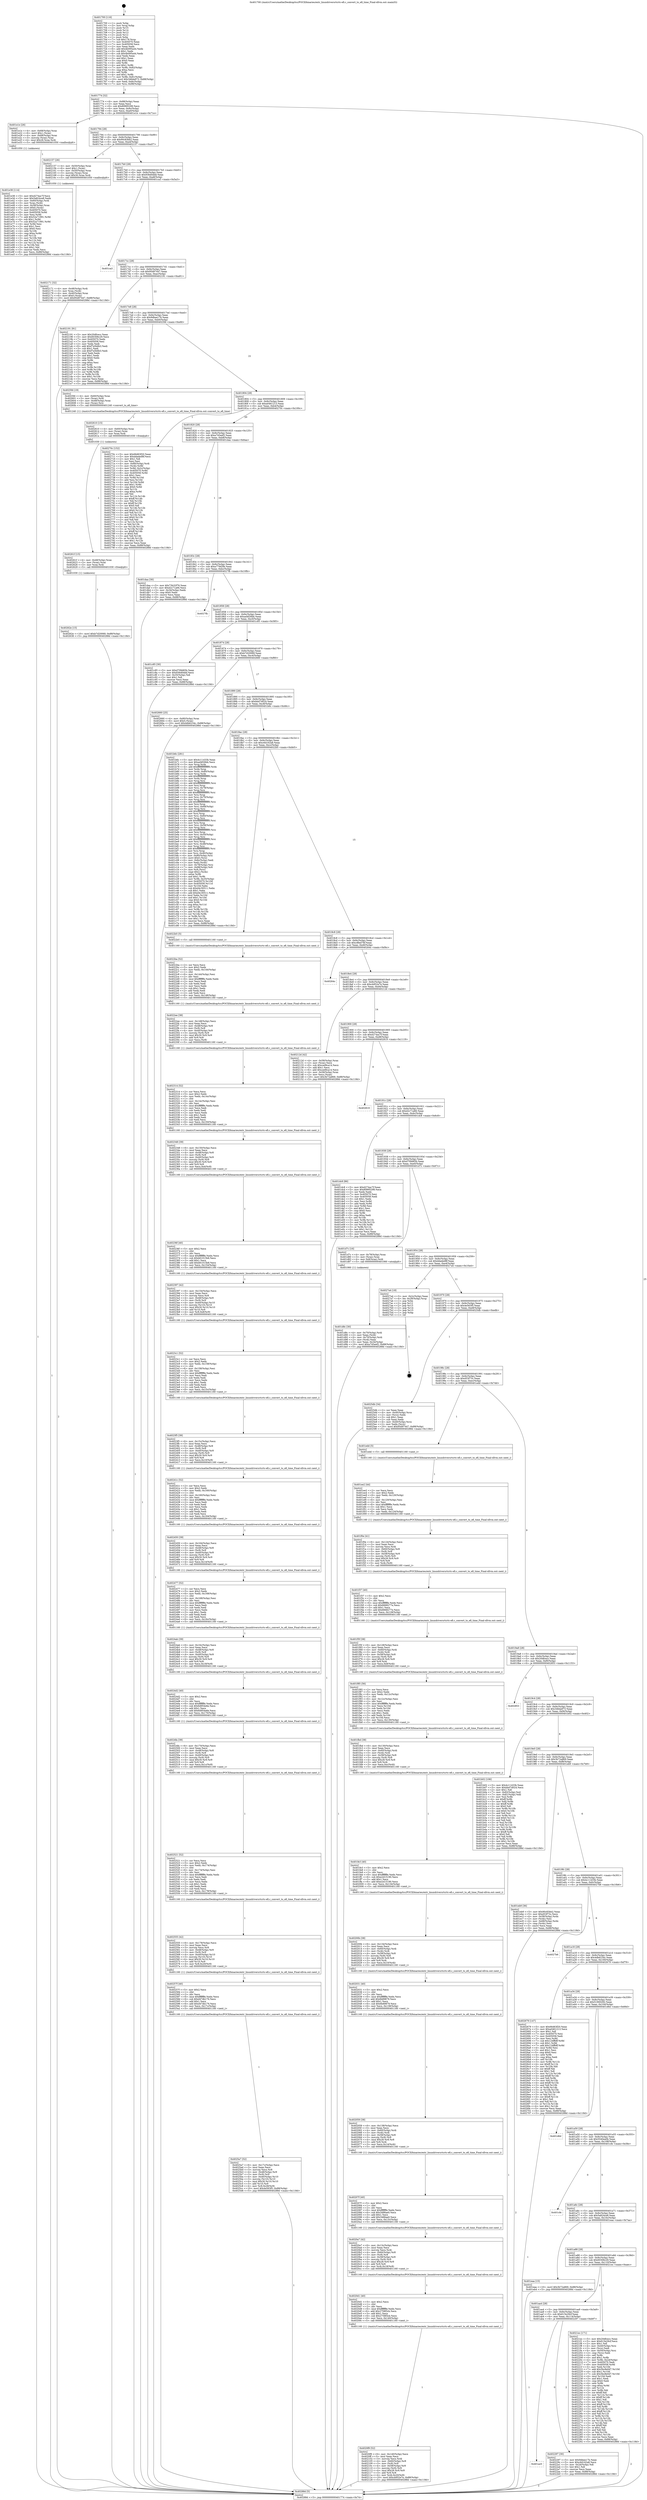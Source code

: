 digraph "0x401700" {
  label = "0x401700 (/mnt/c/Users/mathe/Desktop/tcc/POCII/binaries/extr_linuxdriversrtcrtc-efi.c_convert_to_efi_time_Final-ollvm.out::main(0))"
  labelloc = "t"
  node[shape=record]

  Entry [label="",width=0.3,height=0.3,shape=circle,fillcolor=black,style=filled]
  "0x401774" [label="{
     0x401774 [32]\l
     | [instrs]\l
     &nbsp;&nbsp;0x401774 \<+6\>: mov -0x88(%rbp),%eax\l
     &nbsp;&nbsp;0x40177a \<+2\>: mov %eax,%ecx\l
     &nbsp;&nbsp;0x40177c \<+6\>: sub $0x80895299,%ecx\l
     &nbsp;&nbsp;0x401782 \<+6\>: mov %eax,-0x9c(%rbp)\l
     &nbsp;&nbsp;0x401788 \<+6\>: mov %ecx,-0xa0(%rbp)\l
     &nbsp;&nbsp;0x40178e \<+6\>: je 0000000000401e1e \<main+0x71e\>\l
  }"]
  "0x401e1e" [label="{
     0x401e1e [26]\l
     | [instrs]\l
     &nbsp;&nbsp;0x401e1e \<+4\>: mov -0x68(%rbp),%rax\l
     &nbsp;&nbsp;0x401e22 \<+6\>: movl $0x1,(%rax)\l
     &nbsp;&nbsp;0x401e28 \<+4\>: mov -0x68(%rbp),%rax\l
     &nbsp;&nbsp;0x401e2c \<+3\>: movslq (%rax),%rax\l
     &nbsp;&nbsp;0x401e2f \<+4\>: imul $0x28,%rax,%rdi\l
     &nbsp;&nbsp;0x401e33 \<+5\>: call 0000000000401050 \<malloc@plt\>\l
     | [calls]\l
     &nbsp;&nbsp;0x401050 \{1\} (unknown)\l
  }"]
  "0x401794" [label="{
     0x401794 [28]\l
     | [instrs]\l
     &nbsp;&nbsp;0x401794 \<+5\>: jmp 0000000000401799 \<main+0x99\>\l
     &nbsp;&nbsp;0x401799 \<+6\>: mov -0x9c(%rbp),%eax\l
     &nbsp;&nbsp;0x40179f \<+5\>: sub $0x90c83bb2,%eax\l
     &nbsp;&nbsp;0x4017a4 \<+6\>: mov %eax,-0xa4(%rbp)\l
     &nbsp;&nbsp;0x4017aa \<+6\>: je 0000000000402157 \<main+0xa57\>\l
  }"]
  Exit [label="",width=0.3,height=0.3,shape=circle,fillcolor=black,style=filled,peripheries=2]
  "0x402157" [label="{
     0x402157 [26]\l
     | [instrs]\l
     &nbsp;&nbsp;0x402157 \<+4\>: mov -0x50(%rbp),%rax\l
     &nbsp;&nbsp;0x40215b \<+6\>: movl $0x1,(%rax)\l
     &nbsp;&nbsp;0x402161 \<+4\>: mov -0x50(%rbp),%rax\l
     &nbsp;&nbsp;0x402165 \<+3\>: movslq (%rax),%rax\l
     &nbsp;&nbsp;0x402168 \<+4\>: imul $0x30,%rax,%rdi\l
     &nbsp;&nbsp;0x40216c \<+5\>: call 0000000000401050 \<malloc@plt\>\l
     | [calls]\l
     &nbsp;&nbsp;0x401050 \{1\} (unknown)\l
  }"]
  "0x4017b0" [label="{
     0x4017b0 [28]\l
     | [instrs]\l
     &nbsp;&nbsp;0x4017b0 \<+5\>: jmp 00000000004017b5 \<main+0xb5\>\l
     &nbsp;&nbsp;0x4017b5 \<+6\>: mov -0x9c(%rbp),%eax\l
     &nbsp;&nbsp;0x4017bb \<+5\>: sub $0x936d0ddd,%eax\l
     &nbsp;&nbsp;0x4017c0 \<+6\>: mov %eax,-0xa8(%rbp)\l
     &nbsp;&nbsp;0x4017c6 \<+6\>: je 0000000000401ca3 \<main+0x5a3\>\l
  }"]
  "0x40262e" [label="{
     0x40262e [15]\l
     | [instrs]\l
     &nbsp;&nbsp;0x40262e \<+10\>: movl $0xb7d20069,-0x88(%rbp)\l
     &nbsp;&nbsp;0x402638 \<+5\>: jmp 000000000040288d \<main+0x118d\>\l
  }"]
  "0x401ca3" [label="{
     0x401ca3\l
  }", style=dashed]
  "0x4017cc" [label="{
     0x4017cc [28]\l
     | [instrs]\l
     &nbsp;&nbsp;0x4017cc \<+5\>: jmp 00000000004017d1 \<main+0xd1\>\l
     &nbsp;&nbsp;0x4017d1 \<+6\>: mov -0x9c(%rbp),%eax\l
     &nbsp;&nbsp;0x4017d7 \<+5\>: sub $0x95d97447,%eax\l
     &nbsp;&nbsp;0x4017dc \<+6\>: mov %eax,-0xac(%rbp)\l
     &nbsp;&nbsp;0x4017e2 \<+6\>: je 0000000000402191 \<main+0xa91\>\l
  }"]
  "0x40261f" [label="{
     0x40261f [15]\l
     | [instrs]\l
     &nbsp;&nbsp;0x40261f \<+4\>: mov -0x48(%rbp),%rax\l
     &nbsp;&nbsp;0x402623 \<+3\>: mov (%rax),%rax\l
     &nbsp;&nbsp;0x402626 \<+3\>: mov %rax,%rdi\l
     &nbsp;&nbsp;0x402629 \<+5\>: call 0000000000401030 \<free@plt\>\l
     | [calls]\l
     &nbsp;&nbsp;0x401030 \{1\} (unknown)\l
  }"]
  "0x402191" [label="{
     0x402191 [91]\l
     | [instrs]\l
     &nbsp;&nbsp;0x402191 \<+5\>: mov $0x20dfcecc,%eax\l
     &nbsp;&nbsp;0x402196 \<+5\>: mov $0x60306c29,%ecx\l
     &nbsp;&nbsp;0x40219b \<+7\>: mov 0x405070,%edx\l
     &nbsp;&nbsp;0x4021a2 \<+7\>: mov 0x405058,%esi\l
     &nbsp;&nbsp;0x4021a9 \<+2\>: mov %edx,%edi\l
     &nbsp;&nbsp;0x4021ab \<+6\>: add $0xf7a5b6b3,%edi\l
     &nbsp;&nbsp;0x4021b1 \<+3\>: sub $0x1,%edi\l
     &nbsp;&nbsp;0x4021b4 \<+6\>: sub $0xf7a5b6b3,%edi\l
     &nbsp;&nbsp;0x4021ba \<+3\>: imul %edi,%edx\l
     &nbsp;&nbsp;0x4021bd \<+3\>: and $0x1,%edx\l
     &nbsp;&nbsp;0x4021c0 \<+3\>: cmp $0x0,%edx\l
     &nbsp;&nbsp;0x4021c3 \<+4\>: sete %r8b\l
     &nbsp;&nbsp;0x4021c7 \<+3\>: cmp $0xa,%esi\l
     &nbsp;&nbsp;0x4021ca \<+4\>: setl %r9b\l
     &nbsp;&nbsp;0x4021ce \<+3\>: mov %r8b,%r10b\l
     &nbsp;&nbsp;0x4021d1 \<+3\>: and %r9b,%r10b\l
     &nbsp;&nbsp;0x4021d4 \<+3\>: xor %r9b,%r8b\l
     &nbsp;&nbsp;0x4021d7 \<+3\>: or %r8b,%r10b\l
     &nbsp;&nbsp;0x4021da \<+4\>: test $0x1,%r10b\l
     &nbsp;&nbsp;0x4021de \<+3\>: cmovne %ecx,%eax\l
     &nbsp;&nbsp;0x4021e1 \<+6\>: mov %eax,-0x88(%rbp)\l
     &nbsp;&nbsp;0x4021e7 \<+5\>: jmp 000000000040288d \<main+0x118d\>\l
  }"]
  "0x4017e8" [label="{
     0x4017e8 [28]\l
     | [instrs]\l
     &nbsp;&nbsp;0x4017e8 \<+5\>: jmp 00000000004017ed \<main+0xed\>\l
     &nbsp;&nbsp;0x4017ed \<+6\>: mov -0x9c(%rbp),%eax\l
     &nbsp;&nbsp;0x4017f3 \<+5\>: sub $0x9dbee17b,%eax\l
     &nbsp;&nbsp;0x4017f8 \<+6\>: mov %eax,-0xb0(%rbp)\l
     &nbsp;&nbsp;0x4017fe \<+6\>: je 00000000004025fd \<main+0xefd\>\l
  }"]
  "0x402610" [label="{
     0x402610 [15]\l
     | [instrs]\l
     &nbsp;&nbsp;0x402610 \<+4\>: mov -0x60(%rbp),%rax\l
     &nbsp;&nbsp;0x402614 \<+3\>: mov (%rax),%rax\l
     &nbsp;&nbsp;0x402617 \<+3\>: mov %rax,%rdi\l
     &nbsp;&nbsp;0x40261a \<+5\>: call 0000000000401030 \<free@plt\>\l
     | [calls]\l
     &nbsp;&nbsp;0x401030 \{1\} (unknown)\l
  }"]
  "0x4025fd" [label="{
     0x4025fd [19]\l
     | [instrs]\l
     &nbsp;&nbsp;0x4025fd \<+4\>: mov -0x60(%rbp),%rax\l
     &nbsp;&nbsp;0x402601 \<+3\>: mov (%rax),%rdi\l
     &nbsp;&nbsp;0x402604 \<+4\>: mov -0x48(%rbp),%rax\l
     &nbsp;&nbsp;0x402608 \<+3\>: mov (%rax),%rsi\l
     &nbsp;&nbsp;0x40260b \<+5\>: call 0000000000401240 \<convert_to_efi_time\>\l
     | [calls]\l
     &nbsp;&nbsp;0x401240 \{1\} (/mnt/c/Users/mathe/Desktop/tcc/POCII/binaries/extr_linuxdriversrtcrtc-efi.c_convert_to_efi_time_Final-ollvm.out::convert_to_efi_time)\l
  }"]
  "0x401804" [label="{
     0x401804 [28]\l
     | [instrs]\l
     &nbsp;&nbsp;0x401804 \<+5\>: jmp 0000000000401809 \<main+0x109\>\l
     &nbsp;&nbsp;0x401809 \<+6\>: mov -0x9c(%rbp),%eax\l
     &nbsp;&nbsp;0x40180f \<+5\>: sub $0xa0461213,%eax\l
     &nbsp;&nbsp;0x401814 \<+6\>: mov %eax,-0xb4(%rbp)\l
     &nbsp;&nbsp;0x40181a \<+6\>: je 000000000040270c \<main+0x100c\>\l
  }"]
  "0x4025a7" [label="{
     0x4025a7 [52]\l
     | [instrs]\l
     &nbsp;&nbsp;0x4025a7 \<+6\>: mov -0x17c(%rbp),%ecx\l
     &nbsp;&nbsp;0x4025ad \<+3\>: imul %eax,%ecx\l
     &nbsp;&nbsp;0x4025b0 \<+3\>: movslq %ecx,%r8\l
     &nbsp;&nbsp;0x4025b3 \<+4\>: mov -0x48(%rbp),%r9\l
     &nbsp;&nbsp;0x4025b7 \<+3\>: mov (%r9),%r9\l
     &nbsp;&nbsp;0x4025ba \<+4\>: mov -0x40(%rbp),%r10\l
     &nbsp;&nbsp;0x4025be \<+3\>: movslq (%r10),%r10\l
     &nbsp;&nbsp;0x4025c1 \<+4\>: imul $0x30,%r10,%r10\l
     &nbsp;&nbsp;0x4025c5 \<+3\>: add %r10,%r9\l
     &nbsp;&nbsp;0x4025c8 \<+4\>: mov %r8,0x28(%r9)\l
     &nbsp;&nbsp;0x4025cc \<+10\>: movl $0x4e563f5,-0x88(%rbp)\l
     &nbsp;&nbsp;0x4025d6 \<+5\>: jmp 000000000040288d \<main+0x118d\>\l
  }"]
  "0x40270c" [label="{
     0x40270c [152]\l
     | [instrs]\l
     &nbsp;&nbsp;0x40270c \<+5\>: mov $0x66d63f20,%eax\l
     &nbsp;&nbsp;0x402711 \<+5\>: mov $0xddaded8f,%ecx\l
     &nbsp;&nbsp;0x402716 \<+2\>: mov $0x1,%dl\l
     &nbsp;&nbsp;0x402718 \<+2\>: xor %esi,%esi\l
     &nbsp;&nbsp;0x40271a \<+4\>: mov -0x80(%rbp),%rdi\l
     &nbsp;&nbsp;0x40271e \<+3\>: mov (%rdi),%r8d\l
     &nbsp;&nbsp;0x402721 \<+4\>: mov %r8d,-0x2c(%rbp)\l
     &nbsp;&nbsp;0x402725 \<+8\>: mov 0x405070,%r8d\l
     &nbsp;&nbsp;0x40272d \<+8\>: mov 0x405058,%r9d\l
     &nbsp;&nbsp;0x402735 \<+3\>: sub $0x1,%esi\l
     &nbsp;&nbsp;0x402738 \<+3\>: mov %r8d,%r10d\l
     &nbsp;&nbsp;0x40273b \<+3\>: add %esi,%r10d\l
     &nbsp;&nbsp;0x40273e \<+4\>: imul %r10d,%r8d\l
     &nbsp;&nbsp;0x402742 \<+4\>: and $0x1,%r8d\l
     &nbsp;&nbsp;0x402746 \<+4\>: cmp $0x0,%r8d\l
     &nbsp;&nbsp;0x40274a \<+4\>: sete %r11b\l
     &nbsp;&nbsp;0x40274e \<+4\>: cmp $0xa,%r9d\l
     &nbsp;&nbsp;0x402752 \<+3\>: setl %bl\l
     &nbsp;&nbsp;0x402755 \<+3\>: mov %r11b,%r14b\l
     &nbsp;&nbsp;0x402758 \<+4\>: xor $0xff,%r14b\l
     &nbsp;&nbsp;0x40275c \<+3\>: mov %bl,%r15b\l
     &nbsp;&nbsp;0x40275f \<+4\>: xor $0xff,%r15b\l
     &nbsp;&nbsp;0x402763 \<+3\>: xor $0x0,%dl\l
     &nbsp;&nbsp;0x402766 \<+3\>: mov %r14b,%r12b\l
     &nbsp;&nbsp;0x402769 \<+4\>: and $0x0,%r12b\l
     &nbsp;&nbsp;0x40276d \<+3\>: and %dl,%r11b\l
     &nbsp;&nbsp;0x402770 \<+3\>: mov %r15b,%r13b\l
     &nbsp;&nbsp;0x402773 \<+4\>: and $0x0,%r13b\l
     &nbsp;&nbsp;0x402777 \<+2\>: and %dl,%bl\l
     &nbsp;&nbsp;0x402779 \<+3\>: or %r11b,%r12b\l
     &nbsp;&nbsp;0x40277c \<+3\>: or %bl,%r13b\l
     &nbsp;&nbsp;0x40277f \<+3\>: xor %r13b,%r12b\l
     &nbsp;&nbsp;0x402782 \<+3\>: or %r15b,%r14b\l
     &nbsp;&nbsp;0x402785 \<+4\>: xor $0xff,%r14b\l
     &nbsp;&nbsp;0x402789 \<+3\>: or $0x0,%dl\l
     &nbsp;&nbsp;0x40278c \<+3\>: and %dl,%r14b\l
     &nbsp;&nbsp;0x40278f \<+3\>: or %r14b,%r12b\l
     &nbsp;&nbsp;0x402792 \<+4\>: test $0x1,%r12b\l
     &nbsp;&nbsp;0x402796 \<+3\>: cmovne %ecx,%eax\l
     &nbsp;&nbsp;0x402799 \<+6\>: mov %eax,-0x88(%rbp)\l
     &nbsp;&nbsp;0x40279f \<+5\>: jmp 000000000040288d \<main+0x118d\>\l
  }"]
  "0x401820" [label="{
     0x401820 [28]\l
     | [instrs]\l
     &nbsp;&nbsp;0x401820 \<+5\>: jmp 0000000000401825 \<main+0x125\>\l
     &nbsp;&nbsp;0x401825 \<+6\>: mov -0x9c(%rbp),%eax\l
     &nbsp;&nbsp;0x40182b \<+5\>: sub $0xa745eef2,%eax\l
     &nbsp;&nbsp;0x401830 \<+6\>: mov %eax,-0xb8(%rbp)\l
     &nbsp;&nbsp;0x401836 \<+6\>: je 0000000000401daa \<main+0x6aa\>\l
  }"]
  "0x40257f" [label="{
     0x40257f [40]\l
     | [instrs]\l
     &nbsp;&nbsp;0x40257f \<+5\>: mov $0x2,%ecx\l
     &nbsp;&nbsp;0x402584 \<+1\>: cltd\l
     &nbsp;&nbsp;0x402585 \<+2\>: idiv %ecx\l
     &nbsp;&nbsp;0x402587 \<+6\>: imul $0xfffffffe,%edx,%ecx\l
     &nbsp;&nbsp;0x40258d \<+6\>: sub $0xd47db176,%ecx\l
     &nbsp;&nbsp;0x402593 \<+3\>: add $0x1,%ecx\l
     &nbsp;&nbsp;0x402596 \<+6\>: add $0xd47db176,%ecx\l
     &nbsp;&nbsp;0x40259c \<+6\>: mov %ecx,-0x17c(%rbp)\l
     &nbsp;&nbsp;0x4025a2 \<+5\>: call 0000000000401160 \<next_i\>\l
     | [calls]\l
     &nbsp;&nbsp;0x401160 \{1\} (/mnt/c/Users/mathe/Desktop/tcc/POCII/binaries/extr_linuxdriversrtcrtc-efi.c_convert_to_efi_time_Final-ollvm.out::next_i)\l
  }"]
  "0x401daa" [label="{
     0x401daa [30]\l
     | [instrs]\l
     &nbsp;&nbsp;0x401daa \<+5\>: mov $0x73b32f76,%eax\l
     &nbsp;&nbsp;0x401daf \<+5\>: mov $0xd2c71a66,%ecx\l
     &nbsp;&nbsp;0x401db4 \<+3\>: mov -0x34(%rbp),%edx\l
     &nbsp;&nbsp;0x401db7 \<+3\>: cmp $0x0,%edx\l
     &nbsp;&nbsp;0x401dba \<+3\>: cmove %ecx,%eax\l
     &nbsp;&nbsp;0x401dbd \<+6\>: mov %eax,-0x88(%rbp)\l
     &nbsp;&nbsp;0x401dc3 \<+5\>: jmp 000000000040288d \<main+0x118d\>\l
  }"]
  "0x40183c" [label="{
     0x40183c [28]\l
     | [instrs]\l
     &nbsp;&nbsp;0x40183c \<+5\>: jmp 0000000000401841 \<main+0x141\>\l
     &nbsp;&nbsp;0x401841 \<+6\>: mov -0x9c(%rbp),%eax\l
     &nbsp;&nbsp;0x401847 \<+5\>: sub $0xa779d3fe,%eax\l
     &nbsp;&nbsp;0x40184c \<+6\>: mov %eax,-0xbc(%rbp)\l
     &nbsp;&nbsp;0x401852 \<+6\>: je 00000000004027fb \<main+0x10fb\>\l
  }"]
  "0x402555" [label="{
     0x402555 [42]\l
     | [instrs]\l
     &nbsp;&nbsp;0x402555 \<+6\>: mov -0x178(%rbp),%ecx\l
     &nbsp;&nbsp;0x40255b \<+3\>: imul %eax,%ecx\l
     &nbsp;&nbsp;0x40255e \<+3\>: movslq %ecx,%r8\l
     &nbsp;&nbsp;0x402561 \<+4\>: mov -0x48(%rbp),%r9\l
     &nbsp;&nbsp;0x402565 \<+3\>: mov (%r9),%r9\l
     &nbsp;&nbsp;0x402568 \<+4\>: mov -0x40(%rbp),%r10\l
     &nbsp;&nbsp;0x40256c \<+3\>: movslq (%r10),%r10\l
     &nbsp;&nbsp;0x40256f \<+4\>: imul $0x30,%r10,%r10\l
     &nbsp;&nbsp;0x402573 \<+3\>: add %r10,%r9\l
     &nbsp;&nbsp;0x402576 \<+4\>: mov %r8,0x20(%r9)\l
     &nbsp;&nbsp;0x40257a \<+5\>: call 0000000000401160 \<next_i\>\l
     | [calls]\l
     &nbsp;&nbsp;0x401160 \{1\} (/mnt/c/Users/mathe/Desktop/tcc/POCII/binaries/extr_linuxdriversrtcrtc-efi.c_convert_to_efi_time_Final-ollvm.out::next_i)\l
  }"]
  "0x4027fb" [label="{
     0x4027fb\l
  }", style=dashed]
  "0x401858" [label="{
     0x401858 [28]\l
     | [instrs]\l
     &nbsp;&nbsp;0x401858 \<+5\>: jmp 000000000040185d \<main+0x15d\>\l
     &nbsp;&nbsp;0x40185d \<+6\>: mov -0x9c(%rbp),%eax\l
     &nbsp;&nbsp;0x401863 \<+5\>: sub $0xad4f26bb,%eax\l
     &nbsp;&nbsp;0x401868 \<+6\>: mov %eax,-0xc0(%rbp)\l
     &nbsp;&nbsp;0x40186e \<+6\>: je 0000000000401c85 \<main+0x585\>\l
  }"]
  "0x402521" [label="{
     0x402521 [52]\l
     | [instrs]\l
     &nbsp;&nbsp;0x402521 \<+2\>: xor %ecx,%ecx\l
     &nbsp;&nbsp;0x402523 \<+5\>: mov $0x2,%edx\l
     &nbsp;&nbsp;0x402528 \<+6\>: mov %edx,-0x174(%rbp)\l
     &nbsp;&nbsp;0x40252e \<+1\>: cltd\l
     &nbsp;&nbsp;0x40252f \<+6\>: mov -0x174(%rbp),%esi\l
     &nbsp;&nbsp;0x402535 \<+2\>: idiv %esi\l
     &nbsp;&nbsp;0x402537 \<+6\>: imul $0xfffffffe,%edx,%edx\l
     &nbsp;&nbsp;0x40253d \<+2\>: mov %ecx,%edi\l
     &nbsp;&nbsp;0x40253f \<+2\>: sub %edx,%edi\l
     &nbsp;&nbsp;0x402541 \<+2\>: mov %ecx,%edx\l
     &nbsp;&nbsp;0x402543 \<+3\>: sub $0x1,%edx\l
     &nbsp;&nbsp;0x402546 \<+2\>: add %edx,%edi\l
     &nbsp;&nbsp;0x402548 \<+2\>: sub %edi,%ecx\l
     &nbsp;&nbsp;0x40254a \<+6\>: mov %ecx,-0x178(%rbp)\l
     &nbsp;&nbsp;0x402550 \<+5\>: call 0000000000401160 \<next_i\>\l
     | [calls]\l
     &nbsp;&nbsp;0x401160 \{1\} (/mnt/c/Users/mathe/Desktop/tcc/POCII/binaries/extr_linuxdriversrtcrtc-efi.c_convert_to_efi_time_Final-ollvm.out::next_i)\l
  }"]
  "0x401c85" [label="{
     0x401c85 [30]\l
     | [instrs]\l
     &nbsp;&nbsp;0x401c85 \<+5\>: mov $0xd709d65b,%eax\l
     &nbsp;&nbsp;0x401c8a \<+5\>: mov $0x936d0ddd,%ecx\l
     &nbsp;&nbsp;0x401c8f \<+3\>: mov -0x35(%rbp),%dl\l
     &nbsp;&nbsp;0x401c92 \<+3\>: test $0x1,%dl\l
     &nbsp;&nbsp;0x401c95 \<+3\>: cmovne %ecx,%eax\l
     &nbsp;&nbsp;0x401c98 \<+6\>: mov %eax,-0x88(%rbp)\l
     &nbsp;&nbsp;0x401c9e \<+5\>: jmp 000000000040288d \<main+0x118d\>\l
  }"]
  "0x401874" [label="{
     0x401874 [28]\l
     | [instrs]\l
     &nbsp;&nbsp;0x401874 \<+5\>: jmp 0000000000401879 \<main+0x179\>\l
     &nbsp;&nbsp;0x401879 \<+6\>: mov -0x9c(%rbp),%eax\l
     &nbsp;&nbsp;0x40187f \<+5\>: sub $0xb7d20069,%eax\l
     &nbsp;&nbsp;0x401884 \<+6\>: mov %eax,-0xc4(%rbp)\l
     &nbsp;&nbsp;0x40188a \<+6\>: je 0000000000402660 \<main+0xf60\>\l
  }"]
  "0x4024fa" [label="{
     0x4024fa [39]\l
     | [instrs]\l
     &nbsp;&nbsp;0x4024fa \<+6\>: mov -0x170(%rbp),%ecx\l
     &nbsp;&nbsp;0x402500 \<+3\>: imul %eax,%ecx\l
     &nbsp;&nbsp;0x402503 \<+4\>: mov -0x48(%rbp),%r8\l
     &nbsp;&nbsp;0x402507 \<+3\>: mov (%r8),%r8\l
     &nbsp;&nbsp;0x40250a \<+4\>: mov -0x40(%rbp),%r9\l
     &nbsp;&nbsp;0x40250e \<+3\>: movslq (%r9),%r9\l
     &nbsp;&nbsp;0x402511 \<+4\>: imul $0x30,%r9,%r9\l
     &nbsp;&nbsp;0x402515 \<+3\>: add %r9,%r8\l
     &nbsp;&nbsp;0x402518 \<+4\>: mov %ecx,0x1c(%r8)\l
     &nbsp;&nbsp;0x40251c \<+5\>: call 0000000000401160 \<next_i\>\l
     | [calls]\l
     &nbsp;&nbsp;0x401160 \{1\} (/mnt/c/Users/mathe/Desktop/tcc/POCII/binaries/extr_linuxdriversrtcrtc-efi.c_convert_to_efi_time_Final-ollvm.out::next_i)\l
  }"]
  "0x402660" [label="{
     0x402660 [25]\l
     | [instrs]\l
     &nbsp;&nbsp;0x402660 \<+4\>: mov -0x80(%rbp),%rax\l
     &nbsp;&nbsp;0x402664 \<+6\>: movl $0x0,(%rax)\l
     &nbsp;&nbsp;0x40266a \<+10\>: movl $0x4db6234c,-0x88(%rbp)\l
     &nbsp;&nbsp;0x402674 \<+5\>: jmp 000000000040288d \<main+0x118d\>\l
  }"]
  "0x401890" [label="{
     0x401890 [28]\l
     | [instrs]\l
     &nbsp;&nbsp;0x401890 \<+5\>: jmp 0000000000401895 \<main+0x195\>\l
     &nbsp;&nbsp;0x401895 \<+6\>: mov -0x9c(%rbp),%eax\l
     &nbsp;&nbsp;0x40189b \<+5\>: sub $0xbbd7d024,%eax\l
     &nbsp;&nbsp;0x4018a0 \<+6\>: mov %eax,-0xc8(%rbp)\l
     &nbsp;&nbsp;0x4018a6 \<+6\>: je 0000000000401b6c \<main+0x46c\>\l
  }"]
  "0x4024d2" [label="{
     0x4024d2 [40]\l
     | [instrs]\l
     &nbsp;&nbsp;0x4024d2 \<+5\>: mov $0x2,%ecx\l
     &nbsp;&nbsp;0x4024d7 \<+1\>: cltd\l
     &nbsp;&nbsp;0x4024d8 \<+2\>: idiv %ecx\l
     &nbsp;&nbsp;0x4024da \<+6\>: imul $0xfffffffe,%edx,%ecx\l
     &nbsp;&nbsp;0x4024e0 \<+6\>: sub $0x6d954e6e,%ecx\l
     &nbsp;&nbsp;0x4024e6 \<+3\>: add $0x1,%ecx\l
     &nbsp;&nbsp;0x4024e9 \<+6\>: add $0x6d954e6e,%ecx\l
     &nbsp;&nbsp;0x4024ef \<+6\>: mov %ecx,-0x170(%rbp)\l
     &nbsp;&nbsp;0x4024f5 \<+5\>: call 0000000000401160 \<next_i\>\l
     | [calls]\l
     &nbsp;&nbsp;0x401160 \{1\} (/mnt/c/Users/mathe/Desktop/tcc/POCII/binaries/extr_linuxdriversrtcrtc-efi.c_convert_to_efi_time_Final-ollvm.out::next_i)\l
  }"]
  "0x401b6c" [label="{
     0x401b6c [281]\l
     | [instrs]\l
     &nbsp;&nbsp;0x401b6c \<+5\>: mov $0x4c11433b,%eax\l
     &nbsp;&nbsp;0x401b71 \<+5\>: mov $0xad4f26bb,%ecx\l
     &nbsp;&nbsp;0x401b76 \<+3\>: mov %rsp,%rdx\l
     &nbsp;&nbsp;0x401b79 \<+4\>: add $0xfffffffffffffff0,%rdx\l
     &nbsp;&nbsp;0x401b7d \<+3\>: mov %rdx,%rsp\l
     &nbsp;&nbsp;0x401b80 \<+4\>: mov %rdx,-0x80(%rbp)\l
     &nbsp;&nbsp;0x401b84 \<+3\>: mov %rsp,%rdx\l
     &nbsp;&nbsp;0x401b87 \<+4\>: add $0xfffffffffffffff0,%rdx\l
     &nbsp;&nbsp;0x401b8b \<+3\>: mov %rdx,%rsp\l
     &nbsp;&nbsp;0x401b8e \<+3\>: mov %rsp,%rsi\l
     &nbsp;&nbsp;0x401b91 \<+4\>: add $0xfffffffffffffff0,%rsi\l
     &nbsp;&nbsp;0x401b95 \<+3\>: mov %rsi,%rsp\l
     &nbsp;&nbsp;0x401b98 \<+4\>: mov %rsi,-0x78(%rbp)\l
     &nbsp;&nbsp;0x401b9c \<+3\>: mov %rsp,%rsi\l
     &nbsp;&nbsp;0x401b9f \<+4\>: add $0xfffffffffffffff0,%rsi\l
     &nbsp;&nbsp;0x401ba3 \<+3\>: mov %rsi,%rsp\l
     &nbsp;&nbsp;0x401ba6 \<+4\>: mov %rsi,-0x70(%rbp)\l
     &nbsp;&nbsp;0x401baa \<+3\>: mov %rsp,%rsi\l
     &nbsp;&nbsp;0x401bad \<+4\>: add $0xfffffffffffffff0,%rsi\l
     &nbsp;&nbsp;0x401bb1 \<+3\>: mov %rsi,%rsp\l
     &nbsp;&nbsp;0x401bb4 \<+4\>: mov %rsi,-0x68(%rbp)\l
     &nbsp;&nbsp;0x401bb8 \<+3\>: mov %rsp,%rsi\l
     &nbsp;&nbsp;0x401bbb \<+4\>: add $0xfffffffffffffff0,%rsi\l
     &nbsp;&nbsp;0x401bbf \<+3\>: mov %rsi,%rsp\l
     &nbsp;&nbsp;0x401bc2 \<+4\>: mov %rsi,-0x60(%rbp)\l
     &nbsp;&nbsp;0x401bc6 \<+3\>: mov %rsp,%rsi\l
     &nbsp;&nbsp;0x401bc9 \<+4\>: add $0xfffffffffffffff0,%rsi\l
     &nbsp;&nbsp;0x401bcd \<+3\>: mov %rsi,%rsp\l
     &nbsp;&nbsp;0x401bd0 \<+4\>: mov %rsi,-0x58(%rbp)\l
     &nbsp;&nbsp;0x401bd4 \<+3\>: mov %rsp,%rsi\l
     &nbsp;&nbsp;0x401bd7 \<+4\>: add $0xfffffffffffffff0,%rsi\l
     &nbsp;&nbsp;0x401bdb \<+3\>: mov %rsi,%rsp\l
     &nbsp;&nbsp;0x401bde \<+4\>: mov %rsi,-0x50(%rbp)\l
     &nbsp;&nbsp;0x401be2 \<+3\>: mov %rsp,%rsi\l
     &nbsp;&nbsp;0x401be5 \<+4\>: add $0xfffffffffffffff0,%rsi\l
     &nbsp;&nbsp;0x401be9 \<+3\>: mov %rsi,%rsp\l
     &nbsp;&nbsp;0x401bec \<+4\>: mov %rsi,-0x48(%rbp)\l
     &nbsp;&nbsp;0x401bf0 \<+3\>: mov %rsp,%rsi\l
     &nbsp;&nbsp;0x401bf3 \<+4\>: add $0xfffffffffffffff0,%rsi\l
     &nbsp;&nbsp;0x401bf7 \<+3\>: mov %rsi,%rsp\l
     &nbsp;&nbsp;0x401bfa \<+4\>: mov %rsi,-0x40(%rbp)\l
     &nbsp;&nbsp;0x401bfe \<+4\>: mov -0x80(%rbp),%rsi\l
     &nbsp;&nbsp;0x401c02 \<+6\>: movl $0x0,(%rsi)\l
     &nbsp;&nbsp;0x401c08 \<+6\>: mov -0x8c(%rbp),%edi\l
     &nbsp;&nbsp;0x401c0e \<+2\>: mov %edi,(%rdx)\l
     &nbsp;&nbsp;0x401c10 \<+4\>: mov -0x78(%rbp),%rsi\l
     &nbsp;&nbsp;0x401c14 \<+7\>: mov -0x98(%rbp),%r8\l
     &nbsp;&nbsp;0x401c1b \<+3\>: mov %r8,(%rsi)\l
     &nbsp;&nbsp;0x401c1e \<+3\>: cmpl $0x2,(%rdx)\l
     &nbsp;&nbsp;0x401c21 \<+4\>: setne %r9b\l
     &nbsp;&nbsp;0x401c25 \<+4\>: and $0x1,%r9b\l
     &nbsp;&nbsp;0x401c29 \<+4\>: mov %r9b,-0x35(%rbp)\l
     &nbsp;&nbsp;0x401c2d \<+8\>: mov 0x405070,%r10d\l
     &nbsp;&nbsp;0x401c35 \<+8\>: mov 0x405058,%r11d\l
     &nbsp;&nbsp;0x401c3d \<+3\>: mov %r10d,%ebx\l
     &nbsp;&nbsp;0x401c40 \<+6\>: sub $0xd4c30511,%ebx\l
     &nbsp;&nbsp;0x401c46 \<+3\>: sub $0x1,%ebx\l
     &nbsp;&nbsp;0x401c49 \<+6\>: add $0xd4c30511,%ebx\l
     &nbsp;&nbsp;0x401c4f \<+4\>: imul %ebx,%r10d\l
     &nbsp;&nbsp;0x401c53 \<+4\>: and $0x1,%r10d\l
     &nbsp;&nbsp;0x401c57 \<+4\>: cmp $0x0,%r10d\l
     &nbsp;&nbsp;0x401c5b \<+4\>: sete %r9b\l
     &nbsp;&nbsp;0x401c5f \<+4\>: cmp $0xa,%r11d\l
     &nbsp;&nbsp;0x401c63 \<+4\>: setl %r14b\l
     &nbsp;&nbsp;0x401c67 \<+3\>: mov %r9b,%r15b\l
     &nbsp;&nbsp;0x401c6a \<+3\>: and %r14b,%r15b\l
     &nbsp;&nbsp;0x401c6d \<+3\>: xor %r14b,%r9b\l
     &nbsp;&nbsp;0x401c70 \<+3\>: or %r9b,%r15b\l
     &nbsp;&nbsp;0x401c73 \<+4\>: test $0x1,%r15b\l
     &nbsp;&nbsp;0x401c77 \<+3\>: cmovne %ecx,%eax\l
     &nbsp;&nbsp;0x401c7a \<+6\>: mov %eax,-0x88(%rbp)\l
     &nbsp;&nbsp;0x401c80 \<+5\>: jmp 000000000040288d \<main+0x118d\>\l
  }"]
  "0x4018ac" [label="{
     0x4018ac [28]\l
     | [instrs]\l
     &nbsp;&nbsp;0x4018ac \<+5\>: jmp 00000000004018b1 \<main+0x1b1\>\l
     &nbsp;&nbsp;0x4018b1 \<+6\>: mov -0x9c(%rbp),%eax\l
     &nbsp;&nbsp;0x4018b7 \<+5\>: sub $0xc6d162a8,%eax\l
     &nbsp;&nbsp;0x4018bc \<+6\>: mov %eax,-0xcc(%rbp)\l
     &nbsp;&nbsp;0x4018c2 \<+6\>: je 00000000004022b5 \<main+0xbb5\>\l
  }"]
  "0x4024ab" [label="{
     0x4024ab [39]\l
     | [instrs]\l
     &nbsp;&nbsp;0x4024ab \<+6\>: mov -0x16c(%rbp),%ecx\l
     &nbsp;&nbsp;0x4024b1 \<+3\>: imul %eax,%ecx\l
     &nbsp;&nbsp;0x4024b4 \<+4\>: mov -0x48(%rbp),%r8\l
     &nbsp;&nbsp;0x4024b8 \<+3\>: mov (%r8),%r8\l
     &nbsp;&nbsp;0x4024bb \<+4\>: mov -0x40(%rbp),%r9\l
     &nbsp;&nbsp;0x4024bf \<+3\>: movslq (%r9),%r9\l
     &nbsp;&nbsp;0x4024c2 \<+4\>: imul $0x30,%r9,%r9\l
     &nbsp;&nbsp;0x4024c6 \<+3\>: add %r9,%r8\l
     &nbsp;&nbsp;0x4024c9 \<+4\>: mov %ecx,0x18(%r8)\l
     &nbsp;&nbsp;0x4024cd \<+5\>: call 0000000000401160 \<next_i\>\l
     | [calls]\l
     &nbsp;&nbsp;0x401160 \{1\} (/mnt/c/Users/mathe/Desktop/tcc/POCII/binaries/extr_linuxdriversrtcrtc-efi.c_convert_to_efi_time_Final-ollvm.out::next_i)\l
  }"]
  "0x4022b5" [label="{
     0x4022b5 [5]\l
     | [instrs]\l
     &nbsp;&nbsp;0x4022b5 \<+5\>: call 0000000000401160 \<next_i\>\l
     | [calls]\l
     &nbsp;&nbsp;0x401160 \{1\} (/mnt/c/Users/mathe/Desktop/tcc/POCII/binaries/extr_linuxdriversrtcrtc-efi.c_convert_to_efi_time_Final-ollvm.out::next_i)\l
  }"]
  "0x4018c8" [label="{
     0x4018c8 [28]\l
     | [instrs]\l
     &nbsp;&nbsp;0x4018c8 \<+5\>: jmp 00000000004018cd \<main+0x1cd\>\l
     &nbsp;&nbsp;0x4018cd \<+6\>: mov -0x9c(%rbp),%eax\l
     &nbsp;&nbsp;0x4018d3 \<+5\>: sub $0xc8fed76f,%eax\l
     &nbsp;&nbsp;0x4018d8 \<+6\>: mov %eax,-0xd0(%rbp)\l
     &nbsp;&nbsp;0x4018de \<+6\>: je 000000000040264c \<main+0xf4c\>\l
  }"]
  "0x402477" [label="{
     0x402477 [52]\l
     | [instrs]\l
     &nbsp;&nbsp;0x402477 \<+2\>: xor %ecx,%ecx\l
     &nbsp;&nbsp;0x402479 \<+5\>: mov $0x2,%edx\l
     &nbsp;&nbsp;0x40247e \<+6\>: mov %edx,-0x168(%rbp)\l
     &nbsp;&nbsp;0x402484 \<+1\>: cltd\l
     &nbsp;&nbsp;0x402485 \<+6\>: mov -0x168(%rbp),%esi\l
     &nbsp;&nbsp;0x40248b \<+2\>: idiv %esi\l
     &nbsp;&nbsp;0x40248d \<+6\>: imul $0xfffffffe,%edx,%edx\l
     &nbsp;&nbsp;0x402493 \<+2\>: mov %ecx,%edi\l
     &nbsp;&nbsp;0x402495 \<+2\>: sub %edx,%edi\l
     &nbsp;&nbsp;0x402497 \<+2\>: mov %ecx,%edx\l
     &nbsp;&nbsp;0x402499 \<+3\>: sub $0x1,%edx\l
     &nbsp;&nbsp;0x40249c \<+2\>: add %edx,%edi\l
     &nbsp;&nbsp;0x40249e \<+2\>: sub %edi,%ecx\l
     &nbsp;&nbsp;0x4024a0 \<+6\>: mov %ecx,-0x16c(%rbp)\l
     &nbsp;&nbsp;0x4024a6 \<+5\>: call 0000000000401160 \<next_i\>\l
     | [calls]\l
     &nbsp;&nbsp;0x401160 \{1\} (/mnt/c/Users/mathe/Desktop/tcc/POCII/binaries/extr_linuxdriversrtcrtc-efi.c_convert_to_efi_time_Final-ollvm.out::next_i)\l
  }"]
  "0x40264c" [label="{
     0x40264c\l
  }", style=dashed]
  "0x4018e4" [label="{
     0x4018e4 [28]\l
     | [instrs]\l
     &nbsp;&nbsp;0x4018e4 \<+5\>: jmp 00000000004018e9 \<main+0x1e9\>\l
     &nbsp;&nbsp;0x4018e9 \<+6\>: mov -0x9c(%rbp),%eax\l
     &nbsp;&nbsp;0x4018ef \<+5\>: sub $0xcb952e7e,%eax\l
     &nbsp;&nbsp;0x4018f4 \<+6\>: mov %eax,-0xd4(%rbp)\l
     &nbsp;&nbsp;0x4018fa \<+6\>: je 000000000040212d \<main+0xa2d\>\l
  }"]
  "0x402450" [label="{
     0x402450 [39]\l
     | [instrs]\l
     &nbsp;&nbsp;0x402450 \<+6\>: mov -0x164(%rbp),%ecx\l
     &nbsp;&nbsp;0x402456 \<+3\>: imul %eax,%ecx\l
     &nbsp;&nbsp;0x402459 \<+4\>: mov -0x48(%rbp),%r8\l
     &nbsp;&nbsp;0x40245d \<+3\>: mov (%r8),%r8\l
     &nbsp;&nbsp;0x402460 \<+4\>: mov -0x40(%rbp),%r9\l
     &nbsp;&nbsp;0x402464 \<+3\>: movslq (%r9),%r9\l
     &nbsp;&nbsp;0x402467 \<+4\>: imul $0x30,%r9,%r9\l
     &nbsp;&nbsp;0x40246b \<+3\>: add %r9,%r8\l
     &nbsp;&nbsp;0x40246e \<+4\>: mov %ecx,0x14(%r8)\l
     &nbsp;&nbsp;0x402472 \<+5\>: call 0000000000401160 \<next_i\>\l
     | [calls]\l
     &nbsp;&nbsp;0x401160 \{1\} (/mnt/c/Users/mathe/Desktop/tcc/POCII/binaries/extr_linuxdriversrtcrtc-efi.c_convert_to_efi_time_Final-ollvm.out::next_i)\l
  }"]
  "0x40212d" [label="{
     0x40212d [42]\l
     | [instrs]\l
     &nbsp;&nbsp;0x40212d \<+4\>: mov -0x58(%rbp),%rax\l
     &nbsp;&nbsp;0x402131 \<+2\>: mov (%rax),%ecx\l
     &nbsp;&nbsp;0x402133 \<+6\>: sub $0xced9ca14,%ecx\l
     &nbsp;&nbsp;0x402139 \<+3\>: add $0x1,%ecx\l
     &nbsp;&nbsp;0x40213c \<+6\>: add $0xced9ca14,%ecx\l
     &nbsp;&nbsp;0x402142 \<+4\>: mov -0x58(%rbp),%rax\l
     &nbsp;&nbsp;0x402146 \<+2\>: mov %ecx,(%rax)\l
     &nbsp;&nbsp;0x402148 \<+10\>: movl $0x3b72a869,-0x88(%rbp)\l
     &nbsp;&nbsp;0x402152 \<+5\>: jmp 000000000040288d \<main+0x118d\>\l
  }"]
  "0x401900" [label="{
     0x401900 [28]\l
     | [instrs]\l
     &nbsp;&nbsp;0x401900 \<+5\>: jmp 0000000000401905 \<main+0x205\>\l
     &nbsp;&nbsp;0x401905 \<+6\>: mov -0x9c(%rbp),%eax\l
     &nbsp;&nbsp;0x40190b \<+5\>: sub $0xd274ac7f,%eax\l
     &nbsp;&nbsp;0x401910 \<+6\>: mov %eax,-0xd8(%rbp)\l
     &nbsp;&nbsp;0x401916 \<+6\>: je 0000000000402819 \<main+0x1119\>\l
  }"]
  "0x40241c" [label="{
     0x40241c [52]\l
     | [instrs]\l
     &nbsp;&nbsp;0x40241c \<+2\>: xor %ecx,%ecx\l
     &nbsp;&nbsp;0x40241e \<+5\>: mov $0x2,%edx\l
     &nbsp;&nbsp;0x402423 \<+6\>: mov %edx,-0x160(%rbp)\l
     &nbsp;&nbsp;0x402429 \<+1\>: cltd\l
     &nbsp;&nbsp;0x40242a \<+6\>: mov -0x160(%rbp),%esi\l
     &nbsp;&nbsp;0x402430 \<+2\>: idiv %esi\l
     &nbsp;&nbsp;0x402432 \<+6\>: imul $0xfffffffe,%edx,%edx\l
     &nbsp;&nbsp;0x402438 \<+2\>: mov %ecx,%edi\l
     &nbsp;&nbsp;0x40243a \<+2\>: sub %edx,%edi\l
     &nbsp;&nbsp;0x40243c \<+2\>: mov %ecx,%edx\l
     &nbsp;&nbsp;0x40243e \<+3\>: sub $0x1,%edx\l
     &nbsp;&nbsp;0x402441 \<+2\>: add %edx,%edi\l
     &nbsp;&nbsp;0x402443 \<+2\>: sub %edi,%ecx\l
     &nbsp;&nbsp;0x402445 \<+6\>: mov %ecx,-0x164(%rbp)\l
     &nbsp;&nbsp;0x40244b \<+5\>: call 0000000000401160 \<next_i\>\l
     | [calls]\l
     &nbsp;&nbsp;0x401160 \{1\} (/mnt/c/Users/mathe/Desktop/tcc/POCII/binaries/extr_linuxdriversrtcrtc-efi.c_convert_to_efi_time_Final-ollvm.out::next_i)\l
  }"]
  "0x402819" [label="{
     0x402819\l
  }", style=dashed]
  "0x40191c" [label="{
     0x40191c [28]\l
     | [instrs]\l
     &nbsp;&nbsp;0x40191c \<+5\>: jmp 0000000000401921 \<main+0x221\>\l
     &nbsp;&nbsp;0x401921 \<+6\>: mov -0x9c(%rbp),%eax\l
     &nbsp;&nbsp;0x401927 \<+5\>: sub $0xd2c71a66,%eax\l
     &nbsp;&nbsp;0x40192c \<+6\>: mov %eax,-0xdc(%rbp)\l
     &nbsp;&nbsp;0x401932 \<+6\>: je 0000000000401dc8 \<main+0x6c8\>\l
  }"]
  "0x4023f5" [label="{
     0x4023f5 [39]\l
     | [instrs]\l
     &nbsp;&nbsp;0x4023f5 \<+6\>: mov -0x15c(%rbp),%ecx\l
     &nbsp;&nbsp;0x4023fb \<+3\>: imul %eax,%ecx\l
     &nbsp;&nbsp;0x4023fe \<+4\>: mov -0x48(%rbp),%r8\l
     &nbsp;&nbsp;0x402402 \<+3\>: mov (%r8),%r8\l
     &nbsp;&nbsp;0x402405 \<+4\>: mov -0x40(%rbp),%r9\l
     &nbsp;&nbsp;0x402409 \<+3\>: movslq (%r9),%r9\l
     &nbsp;&nbsp;0x40240c \<+4\>: imul $0x30,%r9,%r9\l
     &nbsp;&nbsp;0x402410 \<+3\>: add %r9,%r8\l
     &nbsp;&nbsp;0x402413 \<+4\>: mov %ecx,0x10(%r8)\l
     &nbsp;&nbsp;0x402417 \<+5\>: call 0000000000401160 \<next_i\>\l
     | [calls]\l
     &nbsp;&nbsp;0x401160 \{1\} (/mnt/c/Users/mathe/Desktop/tcc/POCII/binaries/extr_linuxdriversrtcrtc-efi.c_convert_to_efi_time_Final-ollvm.out::next_i)\l
  }"]
  "0x401dc8" [label="{
     0x401dc8 [86]\l
     | [instrs]\l
     &nbsp;&nbsp;0x401dc8 \<+5\>: mov $0xd274ac7f,%eax\l
     &nbsp;&nbsp;0x401dcd \<+5\>: mov $0x80895299,%ecx\l
     &nbsp;&nbsp;0x401dd2 \<+2\>: xor %edx,%edx\l
     &nbsp;&nbsp;0x401dd4 \<+7\>: mov 0x405070,%esi\l
     &nbsp;&nbsp;0x401ddb \<+7\>: mov 0x405058,%edi\l
     &nbsp;&nbsp;0x401de2 \<+3\>: sub $0x1,%edx\l
     &nbsp;&nbsp;0x401de5 \<+3\>: mov %esi,%r8d\l
     &nbsp;&nbsp;0x401de8 \<+3\>: add %edx,%r8d\l
     &nbsp;&nbsp;0x401deb \<+4\>: imul %r8d,%esi\l
     &nbsp;&nbsp;0x401def \<+3\>: and $0x1,%esi\l
     &nbsp;&nbsp;0x401df2 \<+3\>: cmp $0x0,%esi\l
     &nbsp;&nbsp;0x401df5 \<+4\>: sete %r9b\l
     &nbsp;&nbsp;0x401df9 \<+3\>: cmp $0xa,%edi\l
     &nbsp;&nbsp;0x401dfc \<+4\>: setl %r10b\l
     &nbsp;&nbsp;0x401e00 \<+3\>: mov %r9b,%r11b\l
     &nbsp;&nbsp;0x401e03 \<+3\>: and %r10b,%r11b\l
     &nbsp;&nbsp;0x401e06 \<+3\>: xor %r10b,%r9b\l
     &nbsp;&nbsp;0x401e09 \<+3\>: or %r9b,%r11b\l
     &nbsp;&nbsp;0x401e0c \<+4\>: test $0x1,%r11b\l
     &nbsp;&nbsp;0x401e10 \<+3\>: cmovne %ecx,%eax\l
     &nbsp;&nbsp;0x401e13 \<+6\>: mov %eax,-0x88(%rbp)\l
     &nbsp;&nbsp;0x401e19 \<+5\>: jmp 000000000040288d \<main+0x118d\>\l
  }"]
  "0x401938" [label="{
     0x401938 [28]\l
     | [instrs]\l
     &nbsp;&nbsp;0x401938 \<+5\>: jmp 000000000040193d \<main+0x23d\>\l
     &nbsp;&nbsp;0x40193d \<+6\>: mov -0x9c(%rbp),%eax\l
     &nbsp;&nbsp;0x401943 \<+5\>: sub $0xd709d65b,%eax\l
     &nbsp;&nbsp;0x401948 \<+6\>: mov %eax,-0xe0(%rbp)\l
     &nbsp;&nbsp;0x40194e \<+6\>: je 0000000000401d7c \<main+0x67c\>\l
  }"]
  "0x4023c1" [label="{
     0x4023c1 [52]\l
     | [instrs]\l
     &nbsp;&nbsp;0x4023c1 \<+2\>: xor %ecx,%ecx\l
     &nbsp;&nbsp;0x4023c3 \<+5\>: mov $0x2,%edx\l
     &nbsp;&nbsp;0x4023c8 \<+6\>: mov %edx,-0x158(%rbp)\l
     &nbsp;&nbsp;0x4023ce \<+1\>: cltd\l
     &nbsp;&nbsp;0x4023cf \<+6\>: mov -0x158(%rbp),%esi\l
     &nbsp;&nbsp;0x4023d5 \<+2\>: idiv %esi\l
     &nbsp;&nbsp;0x4023d7 \<+6\>: imul $0xfffffffe,%edx,%edx\l
     &nbsp;&nbsp;0x4023dd \<+2\>: mov %ecx,%edi\l
     &nbsp;&nbsp;0x4023df \<+2\>: sub %edx,%edi\l
     &nbsp;&nbsp;0x4023e1 \<+2\>: mov %ecx,%edx\l
     &nbsp;&nbsp;0x4023e3 \<+3\>: sub $0x1,%edx\l
     &nbsp;&nbsp;0x4023e6 \<+2\>: add %edx,%edi\l
     &nbsp;&nbsp;0x4023e8 \<+2\>: sub %edi,%ecx\l
     &nbsp;&nbsp;0x4023ea \<+6\>: mov %ecx,-0x15c(%rbp)\l
     &nbsp;&nbsp;0x4023f0 \<+5\>: call 0000000000401160 \<next_i\>\l
     | [calls]\l
     &nbsp;&nbsp;0x401160 \{1\} (/mnt/c/Users/mathe/Desktop/tcc/POCII/binaries/extr_linuxdriversrtcrtc-efi.c_convert_to_efi_time_Final-ollvm.out::next_i)\l
  }"]
  "0x401d7c" [label="{
     0x401d7c [16]\l
     | [instrs]\l
     &nbsp;&nbsp;0x401d7c \<+4\>: mov -0x78(%rbp),%rax\l
     &nbsp;&nbsp;0x401d80 \<+3\>: mov (%rax),%rax\l
     &nbsp;&nbsp;0x401d83 \<+4\>: mov 0x8(%rax),%rdi\l
     &nbsp;&nbsp;0x401d87 \<+5\>: call 0000000000401060 \<atoi@plt\>\l
     | [calls]\l
     &nbsp;&nbsp;0x401060 \{1\} (unknown)\l
  }"]
  "0x401954" [label="{
     0x401954 [28]\l
     | [instrs]\l
     &nbsp;&nbsp;0x401954 \<+5\>: jmp 0000000000401959 \<main+0x259\>\l
     &nbsp;&nbsp;0x401959 \<+6\>: mov -0x9c(%rbp),%eax\l
     &nbsp;&nbsp;0x40195f \<+5\>: sub $0xddaded8f,%eax\l
     &nbsp;&nbsp;0x401964 \<+6\>: mov %eax,-0xe4(%rbp)\l
     &nbsp;&nbsp;0x40196a \<+6\>: je 00000000004027a4 \<main+0x10a4\>\l
  }"]
  "0x402397" [label="{
     0x402397 [42]\l
     | [instrs]\l
     &nbsp;&nbsp;0x402397 \<+6\>: mov -0x154(%rbp),%ecx\l
     &nbsp;&nbsp;0x40239d \<+3\>: imul %eax,%ecx\l
     &nbsp;&nbsp;0x4023a0 \<+3\>: movslq %ecx,%r8\l
     &nbsp;&nbsp;0x4023a3 \<+4\>: mov -0x48(%rbp),%r9\l
     &nbsp;&nbsp;0x4023a7 \<+3\>: mov (%r9),%r9\l
     &nbsp;&nbsp;0x4023aa \<+4\>: mov -0x40(%rbp),%r10\l
     &nbsp;&nbsp;0x4023ae \<+3\>: movslq (%r10),%r10\l
     &nbsp;&nbsp;0x4023b1 \<+4\>: imul $0x30,%r10,%r10\l
     &nbsp;&nbsp;0x4023b5 \<+3\>: add %r10,%r9\l
     &nbsp;&nbsp;0x4023b8 \<+4\>: mov %r8,0x8(%r9)\l
     &nbsp;&nbsp;0x4023bc \<+5\>: call 0000000000401160 \<next_i\>\l
     | [calls]\l
     &nbsp;&nbsp;0x401160 \{1\} (/mnt/c/Users/mathe/Desktop/tcc/POCII/binaries/extr_linuxdriversrtcrtc-efi.c_convert_to_efi_time_Final-ollvm.out::next_i)\l
  }"]
  "0x4027a4" [label="{
     0x4027a4 [18]\l
     | [instrs]\l
     &nbsp;&nbsp;0x4027a4 \<+3\>: mov -0x2c(%rbp),%eax\l
     &nbsp;&nbsp;0x4027a7 \<+4\>: lea -0x28(%rbp),%rsp\l
     &nbsp;&nbsp;0x4027ab \<+1\>: pop %rbx\l
     &nbsp;&nbsp;0x4027ac \<+2\>: pop %r12\l
     &nbsp;&nbsp;0x4027ae \<+2\>: pop %r13\l
     &nbsp;&nbsp;0x4027b0 \<+2\>: pop %r14\l
     &nbsp;&nbsp;0x4027b2 \<+2\>: pop %r15\l
     &nbsp;&nbsp;0x4027b4 \<+1\>: pop %rbp\l
     &nbsp;&nbsp;0x4027b5 \<+1\>: ret\l
  }"]
  "0x401970" [label="{
     0x401970 [28]\l
     | [instrs]\l
     &nbsp;&nbsp;0x401970 \<+5\>: jmp 0000000000401975 \<main+0x275\>\l
     &nbsp;&nbsp;0x401975 \<+6\>: mov -0x9c(%rbp),%eax\l
     &nbsp;&nbsp;0x40197b \<+5\>: sub $0x4e563f5,%eax\l
     &nbsp;&nbsp;0x401980 \<+6\>: mov %eax,-0xe8(%rbp)\l
     &nbsp;&nbsp;0x401986 \<+6\>: je 00000000004025db \<main+0xedb\>\l
  }"]
  "0x40236f" [label="{
     0x40236f [40]\l
     | [instrs]\l
     &nbsp;&nbsp;0x40236f \<+5\>: mov $0x2,%ecx\l
     &nbsp;&nbsp;0x402374 \<+1\>: cltd\l
     &nbsp;&nbsp;0x402375 \<+2\>: idiv %ecx\l
     &nbsp;&nbsp;0x402377 \<+6\>: imul $0xfffffffe,%edx,%ecx\l
     &nbsp;&nbsp;0x40237d \<+6\>: sub $0xb61015b8,%ecx\l
     &nbsp;&nbsp;0x402383 \<+3\>: add $0x1,%ecx\l
     &nbsp;&nbsp;0x402386 \<+6\>: add $0xb61015b8,%ecx\l
     &nbsp;&nbsp;0x40238c \<+6\>: mov %ecx,-0x154(%rbp)\l
     &nbsp;&nbsp;0x402392 \<+5\>: call 0000000000401160 \<next_i\>\l
     | [calls]\l
     &nbsp;&nbsp;0x401160 \{1\} (/mnt/c/Users/mathe/Desktop/tcc/POCII/binaries/extr_linuxdriversrtcrtc-efi.c_convert_to_efi_time_Final-ollvm.out::next_i)\l
  }"]
  "0x4025db" [label="{
     0x4025db [34]\l
     | [instrs]\l
     &nbsp;&nbsp;0x4025db \<+2\>: xor %eax,%eax\l
     &nbsp;&nbsp;0x4025dd \<+4\>: mov -0x40(%rbp),%rcx\l
     &nbsp;&nbsp;0x4025e1 \<+2\>: mov (%rcx),%edx\l
     &nbsp;&nbsp;0x4025e3 \<+3\>: sub $0x1,%eax\l
     &nbsp;&nbsp;0x4025e6 \<+2\>: sub %eax,%edx\l
     &nbsp;&nbsp;0x4025e8 \<+4\>: mov -0x40(%rbp),%rcx\l
     &nbsp;&nbsp;0x4025ec \<+2\>: mov %edx,(%rcx)\l
     &nbsp;&nbsp;0x4025ee \<+10\>: movl $0x95d97447,-0x88(%rbp)\l
     &nbsp;&nbsp;0x4025f8 \<+5\>: jmp 000000000040288d \<main+0x118d\>\l
  }"]
  "0x40198c" [label="{
     0x40198c [28]\l
     | [instrs]\l
     &nbsp;&nbsp;0x40198c \<+5\>: jmp 0000000000401991 \<main+0x291\>\l
     &nbsp;&nbsp;0x401991 \<+6\>: mov -0x9c(%rbp),%eax\l
     &nbsp;&nbsp;0x401997 \<+5\>: sub $0xd53f73c,%eax\l
     &nbsp;&nbsp;0x40199c \<+6\>: mov %eax,-0xec(%rbp)\l
     &nbsp;&nbsp;0x4019a2 \<+6\>: je 0000000000401edd \<main+0x7dd\>\l
  }"]
  "0x402348" [label="{
     0x402348 [39]\l
     | [instrs]\l
     &nbsp;&nbsp;0x402348 \<+6\>: mov -0x150(%rbp),%ecx\l
     &nbsp;&nbsp;0x40234e \<+3\>: imul %eax,%ecx\l
     &nbsp;&nbsp;0x402351 \<+4\>: mov -0x48(%rbp),%r8\l
     &nbsp;&nbsp;0x402355 \<+3\>: mov (%r8),%r8\l
     &nbsp;&nbsp;0x402358 \<+4\>: mov -0x40(%rbp),%r9\l
     &nbsp;&nbsp;0x40235c \<+3\>: movslq (%r9),%r9\l
     &nbsp;&nbsp;0x40235f \<+4\>: imul $0x30,%r9,%r9\l
     &nbsp;&nbsp;0x402363 \<+3\>: add %r9,%r8\l
     &nbsp;&nbsp;0x402366 \<+4\>: mov %ecx,0x4(%r8)\l
     &nbsp;&nbsp;0x40236a \<+5\>: call 0000000000401160 \<next_i\>\l
     | [calls]\l
     &nbsp;&nbsp;0x401160 \{1\} (/mnt/c/Users/mathe/Desktop/tcc/POCII/binaries/extr_linuxdriversrtcrtc-efi.c_convert_to_efi_time_Final-ollvm.out::next_i)\l
  }"]
  "0x401edd" [label="{
     0x401edd [5]\l
     | [instrs]\l
     &nbsp;&nbsp;0x401edd \<+5\>: call 0000000000401160 \<next_i\>\l
     | [calls]\l
     &nbsp;&nbsp;0x401160 \{1\} (/mnt/c/Users/mathe/Desktop/tcc/POCII/binaries/extr_linuxdriversrtcrtc-efi.c_convert_to_efi_time_Final-ollvm.out::next_i)\l
  }"]
  "0x4019a8" [label="{
     0x4019a8 [28]\l
     | [instrs]\l
     &nbsp;&nbsp;0x4019a8 \<+5\>: jmp 00000000004019ad \<main+0x2ad\>\l
     &nbsp;&nbsp;0x4019ad \<+6\>: mov -0x9c(%rbp),%eax\l
     &nbsp;&nbsp;0x4019b3 \<+5\>: sub $0x20dfcecc,%eax\l
     &nbsp;&nbsp;0x4019b8 \<+6\>: mov %eax,-0xf0(%rbp)\l
     &nbsp;&nbsp;0x4019be \<+6\>: je 0000000000402853 \<main+0x1153\>\l
  }"]
  "0x402314" [label="{
     0x402314 [52]\l
     | [instrs]\l
     &nbsp;&nbsp;0x402314 \<+2\>: xor %ecx,%ecx\l
     &nbsp;&nbsp;0x402316 \<+5\>: mov $0x2,%edx\l
     &nbsp;&nbsp;0x40231b \<+6\>: mov %edx,-0x14c(%rbp)\l
     &nbsp;&nbsp;0x402321 \<+1\>: cltd\l
     &nbsp;&nbsp;0x402322 \<+6\>: mov -0x14c(%rbp),%esi\l
     &nbsp;&nbsp;0x402328 \<+2\>: idiv %esi\l
     &nbsp;&nbsp;0x40232a \<+6\>: imul $0xfffffffe,%edx,%edx\l
     &nbsp;&nbsp;0x402330 \<+2\>: mov %ecx,%edi\l
     &nbsp;&nbsp;0x402332 \<+2\>: sub %edx,%edi\l
     &nbsp;&nbsp;0x402334 \<+2\>: mov %ecx,%edx\l
     &nbsp;&nbsp;0x402336 \<+3\>: sub $0x1,%edx\l
     &nbsp;&nbsp;0x402339 \<+2\>: add %edx,%edi\l
     &nbsp;&nbsp;0x40233b \<+2\>: sub %edi,%ecx\l
     &nbsp;&nbsp;0x40233d \<+6\>: mov %ecx,-0x150(%rbp)\l
     &nbsp;&nbsp;0x402343 \<+5\>: call 0000000000401160 \<next_i\>\l
     | [calls]\l
     &nbsp;&nbsp;0x401160 \{1\} (/mnt/c/Users/mathe/Desktop/tcc/POCII/binaries/extr_linuxdriversrtcrtc-efi.c_convert_to_efi_time_Final-ollvm.out::next_i)\l
  }"]
  "0x402853" [label="{
     0x402853\l
  }", style=dashed]
  "0x4019c4" [label="{
     0x4019c4 [28]\l
     | [instrs]\l
     &nbsp;&nbsp;0x4019c4 \<+5\>: jmp 00000000004019c9 \<main+0x2c9\>\l
     &nbsp;&nbsp;0x4019c9 \<+6\>: mov -0x9c(%rbp),%eax\l
     &nbsp;&nbsp;0x4019cf \<+5\>: sub $0x346da973,%eax\l
     &nbsp;&nbsp;0x4019d4 \<+6\>: mov %eax,-0xf4(%rbp)\l
     &nbsp;&nbsp;0x4019da \<+6\>: je 0000000000401b02 \<main+0x402\>\l
  }"]
  "0x4022ee" [label="{
     0x4022ee [38]\l
     | [instrs]\l
     &nbsp;&nbsp;0x4022ee \<+6\>: mov -0x148(%rbp),%ecx\l
     &nbsp;&nbsp;0x4022f4 \<+3\>: imul %eax,%ecx\l
     &nbsp;&nbsp;0x4022f7 \<+4\>: mov -0x48(%rbp),%r8\l
     &nbsp;&nbsp;0x4022fb \<+3\>: mov (%r8),%r8\l
     &nbsp;&nbsp;0x4022fe \<+4\>: mov -0x40(%rbp),%r9\l
     &nbsp;&nbsp;0x402302 \<+3\>: movslq (%r9),%r9\l
     &nbsp;&nbsp;0x402305 \<+4\>: imul $0x30,%r9,%r9\l
     &nbsp;&nbsp;0x402309 \<+3\>: add %r9,%r8\l
     &nbsp;&nbsp;0x40230c \<+3\>: mov %ecx,(%r8)\l
     &nbsp;&nbsp;0x40230f \<+5\>: call 0000000000401160 \<next_i\>\l
     | [calls]\l
     &nbsp;&nbsp;0x401160 \{1\} (/mnt/c/Users/mathe/Desktop/tcc/POCII/binaries/extr_linuxdriversrtcrtc-efi.c_convert_to_efi_time_Final-ollvm.out::next_i)\l
  }"]
  "0x401b02" [label="{
     0x401b02 [106]\l
     | [instrs]\l
     &nbsp;&nbsp;0x401b02 \<+5\>: mov $0x4c11433b,%eax\l
     &nbsp;&nbsp;0x401b07 \<+5\>: mov $0xbbd7d024,%ecx\l
     &nbsp;&nbsp;0x401b0c \<+2\>: mov $0x1,%dl\l
     &nbsp;&nbsp;0x401b0e \<+7\>: mov -0x82(%rbp),%sil\l
     &nbsp;&nbsp;0x401b15 \<+7\>: mov -0x81(%rbp),%dil\l
     &nbsp;&nbsp;0x401b1c \<+3\>: mov %sil,%r8b\l
     &nbsp;&nbsp;0x401b1f \<+4\>: xor $0xff,%r8b\l
     &nbsp;&nbsp;0x401b23 \<+3\>: mov %dil,%r9b\l
     &nbsp;&nbsp;0x401b26 \<+4\>: xor $0xff,%r9b\l
     &nbsp;&nbsp;0x401b2a \<+3\>: xor $0x0,%dl\l
     &nbsp;&nbsp;0x401b2d \<+3\>: mov %r8b,%r10b\l
     &nbsp;&nbsp;0x401b30 \<+4\>: and $0x0,%r10b\l
     &nbsp;&nbsp;0x401b34 \<+3\>: and %dl,%sil\l
     &nbsp;&nbsp;0x401b37 \<+3\>: mov %r9b,%r11b\l
     &nbsp;&nbsp;0x401b3a \<+4\>: and $0x0,%r11b\l
     &nbsp;&nbsp;0x401b3e \<+3\>: and %dl,%dil\l
     &nbsp;&nbsp;0x401b41 \<+3\>: or %sil,%r10b\l
     &nbsp;&nbsp;0x401b44 \<+3\>: or %dil,%r11b\l
     &nbsp;&nbsp;0x401b47 \<+3\>: xor %r11b,%r10b\l
     &nbsp;&nbsp;0x401b4a \<+3\>: or %r9b,%r8b\l
     &nbsp;&nbsp;0x401b4d \<+4\>: xor $0xff,%r8b\l
     &nbsp;&nbsp;0x401b51 \<+3\>: or $0x0,%dl\l
     &nbsp;&nbsp;0x401b54 \<+3\>: and %dl,%r8b\l
     &nbsp;&nbsp;0x401b57 \<+3\>: or %r8b,%r10b\l
     &nbsp;&nbsp;0x401b5a \<+4\>: test $0x1,%r10b\l
     &nbsp;&nbsp;0x401b5e \<+3\>: cmovne %ecx,%eax\l
     &nbsp;&nbsp;0x401b61 \<+6\>: mov %eax,-0x88(%rbp)\l
     &nbsp;&nbsp;0x401b67 \<+5\>: jmp 000000000040288d \<main+0x118d\>\l
  }"]
  "0x4019e0" [label="{
     0x4019e0 [28]\l
     | [instrs]\l
     &nbsp;&nbsp;0x4019e0 \<+5\>: jmp 00000000004019e5 \<main+0x2e5\>\l
     &nbsp;&nbsp;0x4019e5 \<+6\>: mov -0x9c(%rbp),%eax\l
     &nbsp;&nbsp;0x4019eb \<+5\>: sub $0x3b72a869,%eax\l
     &nbsp;&nbsp;0x4019f0 \<+6\>: mov %eax,-0xf8(%rbp)\l
     &nbsp;&nbsp;0x4019f6 \<+6\>: je 0000000000401eb9 \<main+0x7b9\>\l
  }"]
  "0x40288d" [label="{
     0x40288d [5]\l
     | [instrs]\l
     &nbsp;&nbsp;0x40288d \<+5\>: jmp 0000000000401774 \<main+0x74\>\l
  }"]
  "0x401700" [label="{
     0x401700 [116]\l
     | [instrs]\l
     &nbsp;&nbsp;0x401700 \<+1\>: push %rbp\l
     &nbsp;&nbsp;0x401701 \<+3\>: mov %rsp,%rbp\l
     &nbsp;&nbsp;0x401704 \<+2\>: push %r15\l
     &nbsp;&nbsp;0x401706 \<+2\>: push %r14\l
     &nbsp;&nbsp;0x401708 \<+2\>: push %r13\l
     &nbsp;&nbsp;0x40170a \<+2\>: push %r12\l
     &nbsp;&nbsp;0x40170c \<+1\>: push %rbx\l
     &nbsp;&nbsp;0x40170d \<+7\>: sub $0x178,%rsp\l
     &nbsp;&nbsp;0x401714 \<+7\>: mov 0x405070,%eax\l
     &nbsp;&nbsp;0x40171b \<+7\>: mov 0x405058,%ecx\l
     &nbsp;&nbsp;0x401722 \<+2\>: mov %eax,%edx\l
     &nbsp;&nbsp;0x401724 \<+6\>: add $0x4b095a44,%edx\l
     &nbsp;&nbsp;0x40172a \<+3\>: sub $0x1,%edx\l
     &nbsp;&nbsp;0x40172d \<+6\>: sub $0x4b095a44,%edx\l
     &nbsp;&nbsp;0x401733 \<+3\>: imul %edx,%eax\l
     &nbsp;&nbsp;0x401736 \<+3\>: and $0x1,%eax\l
     &nbsp;&nbsp;0x401739 \<+3\>: cmp $0x0,%eax\l
     &nbsp;&nbsp;0x40173c \<+4\>: sete %r8b\l
     &nbsp;&nbsp;0x401740 \<+4\>: and $0x1,%r8b\l
     &nbsp;&nbsp;0x401744 \<+7\>: mov %r8b,-0x82(%rbp)\l
     &nbsp;&nbsp;0x40174b \<+3\>: cmp $0xa,%ecx\l
     &nbsp;&nbsp;0x40174e \<+4\>: setl %r8b\l
     &nbsp;&nbsp;0x401752 \<+4\>: and $0x1,%r8b\l
     &nbsp;&nbsp;0x401756 \<+7\>: mov %r8b,-0x81(%rbp)\l
     &nbsp;&nbsp;0x40175d \<+10\>: movl $0x346da973,-0x88(%rbp)\l
     &nbsp;&nbsp;0x401767 \<+6\>: mov %edi,-0x8c(%rbp)\l
     &nbsp;&nbsp;0x40176d \<+7\>: mov %rsi,-0x98(%rbp)\l
  }"]
  "0x4022ba" [label="{
     0x4022ba [52]\l
     | [instrs]\l
     &nbsp;&nbsp;0x4022ba \<+2\>: xor %ecx,%ecx\l
     &nbsp;&nbsp;0x4022bc \<+5\>: mov $0x2,%edx\l
     &nbsp;&nbsp;0x4022c1 \<+6\>: mov %edx,-0x144(%rbp)\l
     &nbsp;&nbsp;0x4022c7 \<+1\>: cltd\l
     &nbsp;&nbsp;0x4022c8 \<+6\>: mov -0x144(%rbp),%esi\l
     &nbsp;&nbsp;0x4022ce \<+2\>: idiv %esi\l
     &nbsp;&nbsp;0x4022d0 \<+6\>: imul $0xfffffffe,%edx,%edx\l
     &nbsp;&nbsp;0x4022d6 \<+2\>: mov %ecx,%edi\l
     &nbsp;&nbsp;0x4022d8 \<+2\>: sub %edx,%edi\l
     &nbsp;&nbsp;0x4022da \<+2\>: mov %ecx,%edx\l
     &nbsp;&nbsp;0x4022dc \<+3\>: sub $0x1,%edx\l
     &nbsp;&nbsp;0x4022df \<+2\>: add %edx,%edi\l
     &nbsp;&nbsp;0x4022e1 \<+2\>: sub %edi,%ecx\l
     &nbsp;&nbsp;0x4022e3 \<+6\>: mov %ecx,-0x148(%rbp)\l
     &nbsp;&nbsp;0x4022e9 \<+5\>: call 0000000000401160 \<next_i\>\l
     | [calls]\l
     &nbsp;&nbsp;0x401160 \{1\} (/mnt/c/Users/mathe/Desktop/tcc/POCII/binaries/extr_linuxdriversrtcrtc-efi.c_convert_to_efi_time_Final-ollvm.out::next_i)\l
  }"]
  "0x401d8c" [label="{
     0x401d8c [30]\l
     | [instrs]\l
     &nbsp;&nbsp;0x401d8c \<+4\>: mov -0x70(%rbp),%rdi\l
     &nbsp;&nbsp;0x401d90 \<+2\>: mov %eax,(%rdi)\l
     &nbsp;&nbsp;0x401d92 \<+4\>: mov -0x70(%rbp),%rdi\l
     &nbsp;&nbsp;0x401d96 \<+2\>: mov (%rdi),%eax\l
     &nbsp;&nbsp;0x401d98 \<+3\>: mov %eax,-0x34(%rbp)\l
     &nbsp;&nbsp;0x401d9b \<+10\>: movl $0xa745eef2,-0x88(%rbp)\l
     &nbsp;&nbsp;0x401da5 \<+5\>: jmp 000000000040288d \<main+0x118d\>\l
  }"]
  "0x401e38" [label="{
     0x401e38 [114]\l
     | [instrs]\l
     &nbsp;&nbsp;0x401e38 \<+5\>: mov $0xd274ac7f,%ecx\l
     &nbsp;&nbsp;0x401e3d \<+5\>: mov $0x5a824ce8,%edx\l
     &nbsp;&nbsp;0x401e42 \<+4\>: mov -0x60(%rbp),%rdi\l
     &nbsp;&nbsp;0x401e46 \<+3\>: mov %rax,(%rdi)\l
     &nbsp;&nbsp;0x401e49 \<+4\>: mov -0x58(%rbp),%rax\l
     &nbsp;&nbsp;0x401e4d \<+6\>: movl $0x0,(%rax)\l
     &nbsp;&nbsp;0x401e53 \<+7\>: mov 0x405070,%esi\l
     &nbsp;&nbsp;0x401e5a \<+8\>: mov 0x405058,%r8d\l
     &nbsp;&nbsp;0x401e62 \<+3\>: mov %esi,%r9d\l
     &nbsp;&nbsp;0x401e65 \<+7\>: add $0x52a71991,%r9d\l
     &nbsp;&nbsp;0x401e6c \<+4\>: sub $0x1,%r9d\l
     &nbsp;&nbsp;0x401e70 \<+7\>: sub $0x52a71991,%r9d\l
     &nbsp;&nbsp;0x401e77 \<+4\>: imul %r9d,%esi\l
     &nbsp;&nbsp;0x401e7b \<+3\>: and $0x1,%esi\l
     &nbsp;&nbsp;0x401e7e \<+3\>: cmp $0x0,%esi\l
     &nbsp;&nbsp;0x401e81 \<+4\>: sete %r10b\l
     &nbsp;&nbsp;0x401e85 \<+4\>: cmp $0xa,%r8d\l
     &nbsp;&nbsp;0x401e89 \<+4\>: setl %r11b\l
     &nbsp;&nbsp;0x401e8d \<+3\>: mov %r10b,%bl\l
     &nbsp;&nbsp;0x401e90 \<+3\>: and %r11b,%bl\l
     &nbsp;&nbsp;0x401e93 \<+3\>: xor %r11b,%r10b\l
     &nbsp;&nbsp;0x401e96 \<+3\>: or %r10b,%bl\l
     &nbsp;&nbsp;0x401e99 \<+3\>: test $0x1,%bl\l
     &nbsp;&nbsp;0x401e9c \<+3\>: cmovne %edx,%ecx\l
     &nbsp;&nbsp;0x401e9f \<+6\>: mov %ecx,-0x88(%rbp)\l
     &nbsp;&nbsp;0x401ea5 \<+5\>: jmp 000000000040288d \<main+0x118d\>\l
  }"]
  "0x401ac0" [label="{
     0x401ac0\l
  }", style=dashed]
  "0x401eb9" [label="{
     0x401eb9 [36]\l
     | [instrs]\l
     &nbsp;&nbsp;0x401eb9 \<+5\>: mov $0x90c83bb2,%eax\l
     &nbsp;&nbsp;0x401ebe \<+5\>: mov $0xd53f73c,%ecx\l
     &nbsp;&nbsp;0x401ec3 \<+4\>: mov -0x58(%rbp),%rdx\l
     &nbsp;&nbsp;0x401ec7 \<+2\>: mov (%rdx),%esi\l
     &nbsp;&nbsp;0x401ec9 \<+4\>: mov -0x68(%rbp),%rdx\l
     &nbsp;&nbsp;0x401ecd \<+2\>: cmp (%rdx),%esi\l
     &nbsp;&nbsp;0x401ecf \<+3\>: cmovl %ecx,%eax\l
     &nbsp;&nbsp;0x401ed2 \<+6\>: mov %eax,-0x88(%rbp)\l
     &nbsp;&nbsp;0x401ed8 \<+5\>: jmp 000000000040288d \<main+0x118d\>\l
  }"]
  "0x4019fc" [label="{
     0x4019fc [28]\l
     | [instrs]\l
     &nbsp;&nbsp;0x4019fc \<+5\>: jmp 0000000000401a01 \<main+0x301\>\l
     &nbsp;&nbsp;0x401a01 \<+6\>: mov -0x9c(%rbp),%eax\l
     &nbsp;&nbsp;0x401a07 \<+5\>: sub $0x4c11433b,%eax\l
     &nbsp;&nbsp;0x401a0c \<+6\>: mov %eax,-0xfc(%rbp)\l
     &nbsp;&nbsp;0x401a12 \<+6\>: je 00000000004027b6 \<main+0x10b6\>\l
  }"]
  "0x402297" [label="{
     0x402297 [30]\l
     | [instrs]\l
     &nbsp;&nbsp;0x402297 \<+5\>: mov $0x9dbee17b,%eax\l
     &nbsp;&nbsp;0x40229c \<+5\>: mov $0xc6d162a8,%ecx\l
     &nbsp;&nbsp;0x4022a1 \<+3\>: mov -0x2d(%rbp),%dl\l
     &nbsp;&nbsp;0x4022a4 \<+3\>: test $0x1,%dl\l
     &nbsp;&nbsp;0x4022a7 \<+3\>: cmovne %ecx,%eax\l
     &nbsp;&nbsp;0x4022aa \<+6\>: mov %eax,-0x88(%rbp)\l
     &nbsp;&nbsp;0x4022b0 \<+5\>: jmp 000000000040288d \<main+0x118d\>\l
  }"]
  "0x4027b6" [label="{
     0x4027b6\l
  }", style=dashed]
  "0x401a18" [label="{
     0x401a18 [28]\l
     | [instrs]\l
     &nbsp;&nbsp;0x401a18 \<+5\>: jmp 0000000000401a1d \<main+0x31d\>\l
     &nbsp;&nbsp;0x401a1d \<+6\>: mov -0x9c(%rbp),%eax\l
     &nbsp;&nbsp;0x401a23 \<+5\>: sub $0x4db6234c,%eax\l
     &nbsp;&nbsp;0x401a28 \<+6\>: mov %eax,-0x100(%rbp)\l
     &nbsp;&nbsp;0x401a2e \<+6\>: je 0000000000402679 \<main+0xf79\>\l
  }"]
  "0x401aa4" [label="{
     0x401aa4 [28]\l
     | [instrs]\l
     &nbsp;&nbsp;0x401aa4 \<+5\>: jmp 0000000000401aa9 \<main+0x3a9\>\l
     &nbsp;&nbsp;0x401aa9 \<+6\>: mov -0x9c(%rbp),%eax\l
     &nbsp;&nbsp;0x401aaf \<+5\>: sub $0x615e29cf,%eax\l
     &nbsp;&nbsp;0x401ab4 \<+6\>: mov %eax,-0x114(%rbp)\l
     &nbsp;&nbsp;0x401aba \<+6\>: je 0000000000402297 \<main+0xb97\>\l
  }"]
  "0x402679" [label="{
     0x402679 [147]\l
     | [instrs]\l
     &nbsp;&nbsp;0x402679 \<+5\>: mov $0x66d63f20,%eax\l
     &nbsp;&nbsp;0x40267e \<+5\>: mov $0xa0461213,%ecx\l
     &nbsp;&nbsp;0x402683 \<+2\>: mov $0x1,%dl\l
     &nbsp;&nbsp;0x402685 \<+7\>: mov 0x405070,%esi\l
     &nbsp;&nbsp;0x40268c \<+7\>: mov 0x405058,%edi\l
     &nbsp;&nbsp;0x402693 \<+3\>: mov %esi,%r8d\l
     &nbsp;&nbsp;0x402696 \<+7\>: sub $0x124ffbff,%r8d\l
     &nbsp;&nbsp;0x40269d \<+4\>: sub $0x1,%r8d\l
     &nbsp;&nbsp;0x4026a1 \<+7\>: add $0x124ffbff,%r8d\l
     &nbsp;&nbsp;0x4026a8 \<+4\>: imul %r8d,%esi\l
     &nbsp;&nbsp;0x4026ac \<+3\>: and $0x1,%esi\l
     &nbsp;&nbsp;0x4026af \<+3\>: cmp $0x0,%esi\l
     &nbsp;&nbsp;0x4026b2 \<+4\>: sete %r9b\l
     &nbsp;&nbsp;0x4026b6 \<+3\>: cmp $0xa,%edi\l
     &nbsp;&nbsp;0x4026b9 \<+4\>: setl %r10b\l
     &nbsp;&nbsp;0x4026bd \<+3\>: mov %r9b,%r11b\l
     &nbsp;&nbsp;0x4026c0 \<+4\>: xor $0xff,%r11b\l
     &nbsp;&nbsp;0x4026c4 \<+3\>: mov %r10b,%bl\l
     &nbsp;&nbsp;0x4026c7 \<+3\>: xor $0xff,%bl\l
     &nbsp;&nbsp;0x4026ca \<+3\>: xor $0x1,%dl\l
     &nbsp;&nbsp;0x4026cd \<+3\>: mov %r11b,%r14b\l
     &nbsp;&nbsp;0x4026d0 \<+4\>: and $0xff,%r14b\l
     &nbsp;&nbsp;0x4026d4 \<+3\>: and %dl,%r9b\l
     &nbsp;&nbsp;0x4026d7 \<+3\>: mov %bl,%r15b\l
     &nbsp;&nbsp;0x4026da \<+4\>: and $0xff,%r15b\l
     &nbsp;&nbsp;0x4026de \<+3\>: and %dl,%r10b\l
     &nbsp;&nbsp;0x4026e1 \<+3\>: or %r9b,%r14b\l
     &nbsp;&nbsp;0x4026e4 \<+3\>: or %r10b,%r15b\l
     &nbsp;&nbsp;0x4026e7 \<+3\>: xor %r15b,%r14b\l
     &nbsp;&nbsp;0x4026ea \<+3\>: or %bl,%r11b\l
     &nbsp;&nbsp;0x4026ed \<+4\>: xor $0xff,%r11b\l
     &nbsp;&nbsp;0x4026f1 \<+3\>: or $0x1,%dl\l
     &nbsp;&nbsp;0x4026f4 \<+3\>: and %dl,%r11b\l
     &nbsp;&nbsp;0x4026f7 \<+3\>: or %r11b,%r14b\l
     &nbsp;&nbsp;0x4026fa \<+4\>: test $0x1,%r14b\l
     &nbsp;&nbsp;0x4026fe \<+3\>: cmovne %ecx,%eax\l
     &nbsp;&nbsp;0x402701 \<+6\>: mov %eax,-0x88(%rbp)\l
     &nbsp;&nbsp;0x402707 \<+5\>: jmp 000000000040288d \<main+0x118d\>\l
  }"]
  "0x401a34" [label="{
     0x401a34 [28]\l
     | [instrs]\l
     &nbsp;&nbsp;0x401a34 \<+5\>: jmp 0000000000401a39 \<main+0x339\>\l
     &nbsp;&nbsp;0x401a39 \<+6\>: mov -0x9c(%rbp),%eax\l
     &nbsp;&nbsp;0x401a3f \<+5\>: sub $0x51900292,%eax\l
     &nbsp;&nbsp;0x401a44 \<+6\>: mov %eax,-0x104(%rbp)\l
     &nbsp;&nbsp;0x401a4a \<+6\>: je 0000000000401d6d \<main+0x66d\>\l
  }"]
  "0x4021ec" [label="{
     0x4021ec [171]\l
     | [instrs]\l
     &nbsp;&nbsp;0x4021ec \<+5\>: mov $0x20dfcecc,%eax\l
     &nbsp;&nbsp;0x4021f1 \<+5\>: mov $0x615e29cf,%ecx\l
     &nbsp;&nbsp;0x4021f6 \<+2\>: mov $0x1,%dl\l
     &nbsp;&nbsp;0x4021f8 \<+4\>: mov -0x40(%rbp),%rsi\l
     &nbsp;&nbsp;0x4021fc \<+2\>: mov (%rsi),%edi\l
     &nbsp;&nbsp;0x4021fe \<+4\>: mov -0x50(%rbp),%rsi\l
     &nbsp;&nbsp;0x402202 \<+2\>: cmp (%rsi),%edi\l
     &nbsp;&nbsp;0x402204 \<+4\>: setl %r8b\l
     &nbsp;&nbsp;0x402208 \<+4\>: and $0x1,%r8b\l
     &nbsp;&nbsp;0x40220c \<+4\>: mov %r8b,-0x2d(%rbp)\l
     &nbsp;&nbsp;0x402210 \<+7\>: mov 0x405070,%edi\l
     &nbsp;&nbsp;0x402217 \<+8\>: mov 0x405058,%r9d\l
     &nbsp;&nbsp;0x40221f \<+3\>: mov %edi,%r10d\l
     &nbsp;&nbsp;0x402222 \<+7\>: add $0x5bc8e0d7,%r10d\l
     &nbsp;&nbsp;0x402229 \<+4\>: sub $0x1,%r10d\l
     &nbsp;&nbsp;0x40222d \<+7\>: sub $0x5bc8e0d7,%r10d\l
     &nbsp;&nbsp;0x402234 \<+4\>: imul %r10d,%edi\l
     &nbsp;&nbsp;0x402238 \<+3\>: and $0x1,%edi\l
     &nbsp;&nbsp;0x40223b \<+3\>: cmp $0x0,%edi\l
     &nbsp;&nbsp;0x40223e \<+4\>: sete %r8b\l
     &nbsp;&nbsp;0x402242 \<+4\>: cmp $0xa,%r9d\l
     &nbsp;&nbsp;0x402246 \<+4\>: setl %r11b\l
     &nbsp;&nbsp;0x40224a \<+3\>: mov %r8b,%bl\l
     &nbsp;&nbsp;0x40224d \<+3\>: xor $0xff,%bl\l
     &nbsp;&nbsp;0x402250 \<+3\>: mov %r11b,%r14b\l
     &nbsp;&nbsp;0x402253 \<+4\>: xor $0xff,%r14b\l
     &nbsp;&nbsp;0x402257 \<+3\>: xor $0x1,%dl\l
     &nbsp;&nbsp;0x40225a \<+3\>: mov %bl,%r15b\l
     &nbsp;&nbsp;0x40225d \<+4\>: and $0xff,%r15b\l
     &nbsp;&nbsp;0x402261 \<+3\>: and %dl,%r8b\l
     &nbsp;&nbsp;0x402264 \<+3\>: mov %r14b,%r12b\l
     &nbsp;&nbsp;0x402267 \<+4\>: and $0xff,%r12b\l
     &nbsp;&nbsp;0x40226b \<+3\>: and %dl,%r11b\l
     &nbsp;&nbsp;0x40226e \<+3\>: or %r8b,%r15b\l
     &nbsp;&nbsp;0x402271 \<+3\>: or %r11b,%r12b\l
     &nbsp;&nbsp;0x402274 \<+3\>: xor %r12b,%r15b\l
     &nbsp;&nbsp;0x402277 \<+3\>: or %r14b,%bl\l
     &nbsp;&nbsp;0x40227a \<+3\>: xor $0xff,%bl\l
     &nbsp;&nbsp;0x40227d \<+3\>: or $0x1,%dl\l
     &nbsp;&nbsp;0x402280 \<+2\>: and %dl,%bl\l
     &nbsp;&nbsp;0x402282 \<+3\>: or %bl,%r15b\l
     &nbsp;&nbsp;0x402285 \<+4\>: test $0x1,%r15b\l
     &nbsp;&nbsp;0x402289 \<+3\>: cmovne %ecx,%eax\l
     &nbsp;&nbsp;0x40228c \<+6\>: mov %eax,-0x88(%rbp)\l
     &nbsp;&nbsp;0x402292 \<+5\>: jmp 000000000040288d \<main+0x118d\>\l
  }"]
  "0x401d6d" [label="{
     0x401d6d\l
  }", style=dashed]
  "0x401a50" [label="{
     0x401a50 [28]\l
     | [instrs]\l
     &nbsp;&nbsp;0x401a50 \<+5\>: jmp 0000000000401a55 \<main+0x355\>\l
     &nbsp;&nbsp;0x401a55 \<+6\>: mov -0x9c(%rbp),%eax\l
     &nbsp;&nbsp;0x401a5b \<+5\>: sub $0x5540ea0b,%eax\l
     &nbsp;&nbsp;0x401a60 \<+6\>: mov %eax,-0x108(%rbp)\l
     &nbsp;&nbsp;0x401a66 \<+6\>: je 0000000000401cfe \<main+0x5fe\>\l
  }"]
  "0x402171" [label="{
     0x402171 [32]\l
     | [instrs]\l
     &nbsp;&nbsp;0x402171 \<+4\>: mov -0x48(%rbp),%rdi\l
     &nbsp;&nbsp;0x402175 \<+3\>: mov %rax,(%rdi)\l
     &nbsp;&nbsp;0x402178 \<+4\>: mov -0x40(%rbp),%rax\l
     &nbsp;&nbsp;0x40217c \<+6\>: movl $0x0,(%rax)\l
     &nbsp;&nbsp;0x402182 \<+10\>: movl $0x95d97447,-0x88(%rbp)\l
     &nbsp;&nbsp;0x40218c \<+5\>: jmp 000000000040288d \<main+0x118d\>\l
  }"]
  "0x401cfe" [label="{
     0x401cfe\l
  }", style=dashed]
  "0x401a6c" [label="{
     0x401a6c [28]\l
     | [instrs]\l
     &nbsp;&nbsp;0x401a6c \<+5\>: jmp 0000000000401a71 \<main+0x371\>\l
     &nbsp;&nbsp;0x401a71 \<+6\>: mov -0x9c(%rbp),%eax\l
     &nbsp;&nbsp;0x401a77 \<+5\>: sub $0x5a824ce8,%eax\l
     &nbsp;&nbsp;0x401a7c \<+6\>: mov %eax,-0x10c(%rbp)\l
     &nbsp;&nbsp;0x401a82 \<+6\>: je 0000000000401eaa \<main+0x7aa\>\l
  }"]
  "0x4020f9" [label="{
     0x4020f9 [52]\l
     | [instrs]\l
     &nbsp;&nbsp;0x4020f9 \<+6\>: mov -0x140(%rbp),%ecx\l
     &nbsp;&nbsp;0x4020ff \<+3\>: imul %eax,%ecx\l
     &nbsp;&nbsp;0x402102 \<+3\>: movslq %ecx,%rdi\l
     &nbsp;&nbsp;0x402105 \<+4\>: mov -0x60(%rbp),%r8\l
     &nbsp;&nbsp;0x402109 \<+3\>: mov (%r8),%r8\l
     &nbsp;&nbsp;0x40210c \<+4\>: mov -0x58(%rbp),%r9\l
     &nbsp;&nbsp;0x402110 \<+3\>: movslq (%r9),%r9\l
     &nbsp;&nbsp;0x402113 \<+4\>: imul $0x28,%r9,%r9\l
     &nbsp;&nbsp;0x402117 \<+3\>: add %r9,%r8\l
     &nbsp;&nbsp;0x40211a \<+4\>: mov %rdi,0x20(%r8)\l
     &nbsp;&nbsp;0x40211e \<+10\>: movl $0xcb952e7e,-0x88(%rbp)\l
     &nbsp;&nbsp;0x402128 \<+5\>: jmp 000000000040288d \<main+0x118d\>\l
  }"]
  "0x401eaa" [label="{
     0x401eaa [15]\l
     | [instrs]\l
     &nbsp;&nbsp;0x401eaa \<+10\>: movl $0x3b72a869,-0x88(%rbp)\l
     &nbsp;&nbsp;0x401eb4 \<+5\>: jmp 000000000040288d \<main+0x118d\>\l
  }"]
  "0x401a88" [label="{
     0x401a88 [28]\l
     | [instrs]\l
     &nbsp;&nbsp;0x401a88 \<+5\>: jmp 0000000000401a8d \<main+0x38d\>\l
     &nbsp;&nbsp;0x401a8d \<+6\>: mov -0x9c(%rbp),%eax\l
     &nbsp;&nbsp;0x401a93 \<+5\>: sub $0x60306c29,%eax\l
     &nbsp;&nbsp;0x401a98 \<+6\>: mov %eax,-0x110(%rbp)\l
     &nbsp;&nbsp;0x401a9e \<+6\>: je 00000000004021ec \<main+0xaec\>\l
  }"]
  "0x401ee2" [label="{
     0x401ee2 [44]\l
     | [instrs]\l
     &nbsp;&nbsp;0x401ee2 \<+2\>: xor %ecx,%ecx\l
     &nbsp;&nbsp;0x401ee4 \<+5\>: mov $0x2,%edx\l
     &nbsp;&nbsp;0x401ee9 \<+6\>: mov %edx,-0x120(%rbp)\l
     &nbsp;&nbsp;0x401eef \<+1\>: cltd\l
     &nbsp;&nbsp;0x401ef0 \<+6\>: mov -0x120(%rbp),%esi\l
     &nbsp;&nbsp;0x401ef6 \<+2\>: idiv %esi\l
     &nbsp;&nbsp;0x401ef8 \<+6\>: imul $0xfffffffe,%edx,%edx\l
     &nbsp;&nbsp;0x401efe \<+3\>: sub $0x1,%ecx\l
     &nbsp;&nbsp;0x401f01 \<+2\>: sub %ecx,%edx\l
     &nbsp;&nbsp;0x401f03 \<+6\>: mov %edx,-0x124(%rbp)\l
     &nbsp;&nbsp;0x401f09 \<+5\>: call 0000000000401160 \<next_i\>\l
     | [calls]\l
     &nbsp;&nbsp;0x401160 \{1\} (/mnt/c/Users/mathe/Desktop/tcc/POCII/binaries/extr_linuxdriversrtcrtc-efi.c_convert_to_efi_time_Final-ollvm.out::next_i)\l
  }"]
  "0x401f0e" [label="{
     0x401f0e [41]\l
     | [instrs]\l
     &nbsp;&nbsp;0x401f0e \<+6\>: mov -0x124(%rbp),%ecx\l
     &nbsp;&nbsp;0x401f14 \<+3\>: imul %eax,%ecx\l
     &nbsp;&nbsp;0x401f17 \<+3\>: movslq %ecx,%rdi\l
     &nbsp;&nbsp;0x401f1a \<+4\>: mov -0x60(%rbp),%r8\l
     &nbsp;&nbsp;0x401f1e \<+3\>: mov (%r8),%r8\l
     &nbsp;&nbsp;0x401f21 \<+4\>: mov -0x58(%rbp),%r9\l
     &nbsp;&nbsp;0x401f25 \<+3\>: movslq (%r9),%r9\l
     &nbsp;&nbsp;0x401f28 \<+4\>: imul $0x28,%r9,%r9\l
     &nbsp;&nbsp;0x401f2c \<+3\>: add %r9,%r8\l
     &nbsp;&nbsp;0x401f2f \<+3\>: mov %rdi,(%r8)\l
     &nbsp;&nbsp;0x401f32 \<+5\>: call 0000000000401160 \<next_i\>\l
     | [calls]\l
     &nbsp;&nbsp;0x401160 \{1\} (/mnt/c/Users/mathe/Desktop/tcc/POCII/binaries/extr_linuxdriversrtcrtc-efi.c_convert_to_efi_time_Final-ollvm.out::next_i)\l
  }"]
  "0x401f37" [label="{
     0x401f37 [40]\l
     | [instrs]\l
     &nbsp;&nbsp;0x401f37 \<+5\>: mov $0x2,%ecx\l
     &nbsp;&nbsp;0x401f3c \<+1\>: cltd\l
     &nbsp;&nbsp;0x401f3d \<+2\>: idiv %ecx\l
     &nbsp;&nbsp;0x401f3f \<+6\>: imul $0xfffffffe,%edx,%ecx\l
     &nbsp;&nbsp;0x401f45 \<+6\>: sub $0x6668277e,%ecx\l
     &nbsp;&nbsp;0x401f4b \<+3\>: add $0x1,%ecx\l
     &nbsp;&nbsp;0x401f4e \<+6\>: add $0x6668277e,%ecx\l
     &nbsp;&nbsp;0x401f54 \<+6\>: mov %ecx,-0x128(%rbp)\l
     &nbsp;&nbsp;0x401f5a \<+5\>: call 0000000000401160 \<next_i\>\l
     | [calls]\l
     &nbsp;&nbsp;0x401160 \{1\} (/mnt/c/Users/mathe/Desktop/tcc/POCII/binaries/extr_linuxdriversrtcrtc-efi.c_convert_to_efi_time_Final-ollvm.out::next_i)\l
  }"]
  "0x401f5f" [label="{
     0x401f5f [38]\l
     | [instrs]\l
     &nbsp;&nbsp;0x401f5f \<+6\>: mov -0x128(%rbp),%ecx\l
     &nbsp;&nbsp;0x401f65 \<+3\>: imul %eax,%ecx\l
     &nbsp;&nbsp;0x401f68 \<+4\>: mov -0x60(%rbp),%rdi\l
     &nbsp;&nbsp;0x401f6c \<+3\>: mov (%rdi),%rdi\l
     &nbsp;&nbsp;0x401f6f \<+4\>: mov -0x58(%rbp),%r8\l
     &nbsp;&nbsp;0x401f73 \<+3\>: movslq (%r8),%r8\l
     &nbsp;&nbsp;0x401f76 \<+4\>: imul $0x28,%r8,%r8\l
     &nbsp;&nbsp;0x401f7a \<+3\>: add %r8,%rdi\l
     &nbsp;&nbsp;0x401f7d \<+3\>: mov %ecx,0x8(%rdi)\l
     &nbsp;&nbsp;0x401f80 \<+5\>: call 0000000000401160 \<next_i\>\l
     | [calls]\l
     &nbsp;&nbsp;0x401160 \{1\} (/mnt/c/Users/mathe/Desktop/tcc/POCII/binaries/extr_linuxdriversrtcrtc-efi.c_convert_to_efi_time_Final-ollvm.out::next_i)\l
  }"]
  "0x401f85" [label="{
     0x401f85 [56]\l
     | [instrs]\l
     &nbsp;&nbsp;0x401f85 \<+2\>: xor %ecx,%ecx\l
     &nbsp;&nbsp;0x401f87 \<+5\>: mov $0x2,%edx\l
     &nbsp;&nbsp;0x401f8c \<+6\>: mov %edx,-0x12c(%rbp)\l
     &nbsp;&nbsp;0x401f92 \<+1\>: cltd\l
     &nbsp;&nbsp;0x401f93 \<+6\>: mov -0x12c(%rbp),%esi\l
     &nbsp;&nbsp;0x401f99 \<+2\>: idiv %esi\l
     &nbsp;&nbsp;0x401f9b \<+6\>: imul $0xfffffffe,%edx,%edx\l
     &nbsp;&nbsp;0x401fa1 \<+3\>: mov %ecx,%r10d\l
     &nbsp;&nbsp;0x401fa4 \<+3\>: sub %edx,%r10d\l
     &nbsp;&nbsp;0x401fa7 \<+2\>: mov %ecx,%edx\l
     &nbsp;&nbsp;0x401fa9 \<+3\>: sub $0x1,%edx\l
     &nbsp;&nbsp;0x401fac \<+3\>: add %edx,%r10d\l
     &nbsp;&nbsp;0x401faf \<+3\>: sub %r10d,%ecx\l
     &nbsp;&nbsp;0x401fb2 \<+6\>: mov %ecx,-0x130(%rbp)\l
     &nbsp;&nbsp;0x401fb8 \<+5\>: call 0000000000401160 \<next_i\>\l
     | [calls]\l
     &nbsp;&nbsp;0x401160 \{1\} (/mnt/c/Users/mathe/Desktop/tcc/POCII/binaries/extr_linuxdriversrtcrtc-efi.c_convert_to_efi_time_Final-ollvm.out::next_i)\l
  }"]
  "0x401fbd" [label="{
     0x401fbd [38]\l
     | [instrs]\l
     &nbsp;&nbsp;0x401fbd \<+6\>: mov -0x130(%rbp),%ecx\l
     &nbsp;&nbsp;0x401fc3 \<+3\>: imul %eax,%ecx\l
     &nbsp;&nbsp;0x401fc6 \<+4\>: mov -0x60(%rbp),%rdi\l
     &nbsp;&nbsp;0x401fca \<+3\>: mov (%rdi),%rdi\l
     &nbsp;&nbsp;0x401fcd \<+4\>: mov -0x58(%rbp),%r8\l
     &nbsp;&nbsp;0x401fd1 \<+3\>: movslq (%r8),%r8\l
     &nbsp;&nbsp;0x401fd4 \<+4\>: imul $0x28,%r8,%r8\l
     &nbsp;&nbsp;0x401fd8 \<+3\>: add %r8,%rdi\l
     &nbsp;&nbsp;0x401fdb \<+3\>: mov %ecx,0xc(%rdi)\l
     &nbsp;&nbsp;0x401fde \<+5\>: call 0000000000401160 \<next_i\>\l
     | [calls]\l
     &nbsp;&nbsp;0x401160 \{1\} (/mnt/c/Users/mathe/Desktop/tcc/POCII/binaries/extr_linuxdriversrtcrtc-efi.c_convert_to_efi_time_Final-ollvm.out::next_i)\l
  }"]
  "0x401fe3" [label="{
     0x401fe3 [40]\l
     | [instrs]\l
     &nbsp;&nbsp;0x401fe3 \<+5\>: mov $0x2,%ecx\l
     &nbsp;&nbsp;0x401fe8 \<+1\>: cltd\l
     &nbsp;&nbsp;0x401fe9 \<+2\>: idiv %ecx\l
     &nbsp;&nbsp;0x401feb \<+6\>: imul $0xfffffffe,%edx,%ecx\l
     &nbsp;&nbsp;0x401ff1 \<+6\>: sub $0xe2d15190,%ecx\l
     &nbsp;&nbsp;0x401ff7 \<+3\>: add $0x1,%ecx\l
     &nbsp;&nbsp;0x401ffa \<+6\>: add $0xe2d15190,%ecx\l
     &nbsp;&nbsp;0x402000 \<+6\>: mov %ecx,-0x134(%rbp)\l
     &nbsp;&nbsp;0x402006 \<+5\>: call 0000000000401160 \<next_i\>\l
     | [calls]\l
     &nbsp;&nbsp;0x401160 \{1\} (/mnt/c/Users/mathe/Desktop/tcc/POCII/binaries/extr_linuxdriversrtcrtc-efi.c_convert_to_efi_time_Final-ollvm.out::next_i)\l
  }"]
  "0x40200b" [label="{
     0x40200b [38]\l
     | [instrs]\l
     &nbsp;&nbsp;0x40200b \<+6\>: mov -0x134(%rbp),%ecx\l
     &nbsp;&nbsp;0x402011 \<+3\>: imul %eax,%ecx\l
     &nbsp;&nbsp;0x402014 \<+4\>: mov -0x60(%rbp),%rdi\l
     &nbsp;&nbsp;0x402018 \<+3\>: mov (%rdi),%rdi\l
     &nbsp;&nbsp;0x40201b \<+4\>: mov -0x58(%rbp),%r8\l
     &nbsp;&nbsp;0x40201f \<+3\>: movslq (%r8),%r8\l
     &nbsp;&nbsp;0x402022 \<+4\>: imul $0x28,%r8,%r8\l
     &nbsp;&nbsp;0x402026 \<+3\>: add %r8,%rdi\l
     &nbsp;&nbsp;0x402029 \<+3\>: mov %ecx,0x10(%rdi)\l
     &nbsp;&nbsp;0x40202c \<+5\>: call 0000000000401160 \<next_i\>\l
     | [calls]\l
     &nbsp;&nbsp;0x401160 \{1\} (/mnt/c/Users/mathe/Desktop/tcc/POCII/binaries/extr_linuxdriversrtcrtc-efi.c_convert_to_efi_time_Final-ollvm.out::next_i)\l
  }"]
  "0x402031" [label="{
     0x402031 [40]\l
     | [instrs]\l
     &nbsp;&nbsp;0x402031 \<+5\>: mov $0x2,%ecx\l
     &nbsp;&nbsp;0x402036 \<+1\>: cltd\l
     &nbsp;&nbsp;0x402037 \<+2\>: idiv %ecx\l
     &nbsp;&nbsp;0x402039 \<+6\>: imul $0xfffffffe,%edx,%ecx\l
     &nbsp;&nbsp;0x40203f \<+6\>: add $0x6b89879,%ecx\l
     &nbsp;&nbsp;0x402045 \<+3\>: add $0x1,%ecx\l
     &nbsp;&nbsp;0x402048 \<+6\>: sub $0x6b89879,%ecx\l
     &nbsp;&nbsp;0x40204e \<+6\>: mov %ecx,-0x138(%rbp)\l
     &nbsp;&nbsp;0x402054 \<+5\>: call 0000000000401160 \<next_i\>\l
     | [calls]\l
     &nbsp;&nbsp;0x401160 \{1\} (/mnt/c/Users/mathe/Desktop/tcc/POCII/binaries/extr_linuxdriversrtcrtc-efi.c_convert_to_efi_time_Final-ollvm.out::next_i)\l
  }"]
  "0x402059" [label="{
     0x402059 [38]\l
     | [instrs]\l
     &nbsp;&nbsp;0x402059 \<+6\>: mov -0x138(%rbp),%ecx\l
     &nbsp;&nbsp;0x40205f \<+3\>: imul %eax,%ecx\l
     &nbsp;&nbsp;0x402062 \<+4\>: mov -0x60(%rbp),%rdi\l
     &nbsp;&nbsp;0x402066 \<+3\>: mov (%rdi),%rdi\l
     &nbsp;&nbsp;0x402069 \<+4\>: mov -0x58(%rbp),%r8\l
     &nbsp;&nbsp;0x40206d \<+3\>: movslq (%r8),%r8\l
     &nbsp;&nbsp;0x402070 \<+4\>: imul $0x28,%r8,%r8\l
     &nbsp;&nbsp;0x402074 \<+3\>: add %r8,%rdi\l
     &nbsp;&nbsp;0x402077 \<+3\>: mov %ecx,0x14(%rdi)\l
     &nbsp;&nbsp;0x40207a \<+5\>: call 0000000000401160 \<next_i\>\l
     | [calls]\l
     &nbsp;&nbsp;0x401160 \{1\} (/mnt/c/Users/mathe/Desktop/tcc/POCII/binaries/extr_linuxdriversrtcrtc-efi.c_convert_to_efi_time_Final-ollvm.out::next_i)\l
  }"]
  "0x40207f" [label="{
     0x40207f [40]\l
     | [instrs]\l
     &nbsp;&nbsp;0x40207f \<+5\>: mov $0x2,%ecx\l
     &nbsp;&nbsp;0x402084 \<+1\>: cltd\l
     &nbsp;&nbsp;0x402085 \<+2\>: idiv %ecx\l
     &nbsp;&nbsp;0x402087 \<+6\>: imul $0xfffffffe,%edx,%ecx\l
     &nbsp;&nbsp;0x40208d \<+6\>: sub $0x3486ae0,%ecx\l
     &nbsp;&nbsp;0x402093 \<+3\>: add $0x1,%ecx\l
     &nbsp;&nbsp;0x402096 \<+6\>: add $0x3486ae0,%ecx\l
     &nbsp;&nbsp;0x40209c \<+6\>: mov %ecx,-0x13c(%rbp)\l
     &nbsp;&nbsp;0x4020a2 \<+5\>: call 0000000000401160 \<next_i\>\l
     | [calls]\l
     &nbsp;&nbsp;0x401160 \{1\} (/mnt/c/Users/mathe/Desktop/tcc/POCII/binaries/extr_linuxdriversrtcrtc-efi.c_convert_to_efi_time_Final-ollvm.out::next_i)\l
  }"]
  "0x4020a7" [label="{
     0x4020a7 [42]\l
     | [instrs]\l
     &nbsp;&nbsp;0x4020a7 \<+6\>: mov -0x13c(%rbp),%ecx\l
     &nbsp;&nbsp;0x4020ad \<+3\>: imul %eax,%ecx\l
     &nbsp;&nbsp;0x4020b0 \<+3\>: movslq %ecx,%rdi\l
     &nbsp;&nbsp;0x4020b3 \<+4\>: mov -0x60(%rbp),%r8\l
     &nbsp;&nbsp;0x4020b7 \<+3\>: mov (%r8),%r8\l
     &nbsp;&nbsp;0x4020ba \<+4\>: mov -0x58(%rbp),%r9\l
     &nbsp;&nbsp;0x4020be \<+3\>: movslq (%r9),%r9\l
     &nbsp;&nbsp;0x4020c1 \<+4\>: imul $0x28,%r9,%r9\l
     &nbsp;&nbsp;0x4020c5 \<+3\>: add %r9,%r8\l
     &nbsp;&nbsp;0x4020c8 \<+4\>: mov %rdi,0x18(%r8)\l
     &nbsp;&nbsp;0x4020cc \<+5\>: call 0000000000401160 \<next_i\>\l
     | [calls]\l
     &nbsp;&nbsp;0x401160 \{1\} (/mnt/c/Users/mathe/Desktop/tcc/POCII/binaries/extr_linuxdriversrtcrtc-efi.c_convert_to_efi_time_Final-ollvm.out::next_i)\l
  }"]
  "0x4020d1" [label="{
     0x4020d1 [40]\l
     | [instrs]\l
     &nbsp;&nbsp;0x4020d1 \<+5\>: mov $0x2,%ecx\l
     &nbsp;&nbsp;0x4020d6 \<+1\>: cltd\l
     &nbsp;&nbsp;0x4020d7 \<+2\>: idiv %ecx\l
     &nbsp;&nbsp;0x4020d9 \<+6\>: imul $0xfffffffe,%edx,%ecx\l
     &nbsp;&nbsp;0x4020df \<+6\>: add $0x2758f3cb,%ecx\l
     &nbsp;&nbsp;0x4020e5 \<+3\>: add $0x1,%ecx\l
     &nbsp;&nbsp;0x4020e8 \<+6\>: sub $0x2758f3cb,%ecx\l
     &nbsp;&nbsp;0x4020ee \<+6\>: mov %ecx,-0x140(%rbp)\l
     &nbsp;&nbsp;0x4020f4 \<+5\>: call 0000000000401160 \<next_i\>\l
     | [calls]\l
     &nbsp;&nbsp;0x401160 \{1\} (/mnt/c/Users/mathe/Desktop/tcc/POCII/binaries/extr_linuxdriversrtcrtc-efi.c_convert_to_efi_time_Final-ollvm.out::next_i)\l
  }"]
  Entry -> "0x401700" [label=" 1"]
  "0x401774" -> "0x401e1e" [label=" 1"]
  "0x401774" -> "0x401794" [label=" 25"]
  "0x4027a4" -> Exit [label=" 1"]
  "0x401794" -> "0x402157" [label=" 1"]
  "0x401794" -> "0x4017b0" [label=" 24"]
  "0x40270c" -> "0x40288d" [label=" 1"]
  "0x4017b0" -> "0x401ca3" [label=" 0"]
  "0x4017b0" -> "0x4017cc" [label=" 24"]
  "0x402679" -> "0x40288d" [label=" 1"]
  "0x4017cc" -> "0x402191" [label=" 2"]
  "0x4017cc" -> "0x4017e8" [label=" 22"]
  "0x402660" -> "0x40288d" [label=" 1"]
  "0x4017e8" -> "0x4025fd" [label=" 1"]
  "0x4017e8" -> "0x401804" [label=" 21"]
  "0x40262e" -> "0x40288d" [label=" 1"]
  "0x401804" -> "0x40270c" [label=" 1"]
  "0x401804" -> "0x401820" [label=" 20"]
  "0x40261f" -> "0x40262e" [label=" 1"]
  "0x401820" -> "0x401daa" [label=" 1"]
  "0x401820" -> "0x40183c" [label=" 19"]
  "0x402610" -> "0x40261f" [label=" 1"]
  "0x40183c" -> "0x4027fb" [label=" 0"]
  "0x40183c" -> "0x401858" [label=" 19"]
  "0x4025fd" -> "0x402610" [label=" 1"]
  "0x401858" -> "0x401c85" [label=" 1"]
  "0x401858" -> "0x401874" [label=" 18"]
  "0x4025db" -> "0x40288d" [label=" 1"]
  "0x401874" -> "0x402660" [label=" 1"]
  "0x401874" -> "0x401890" [label=" 17"]
  "0x4025a7" -> "0x40288d" [label=" 1"]
  "0x401890" -> "0x401b6c" [label=" 1"]
  "0x401890" -> "0x4018ac" [label=" 16"]
  "0x40257f" -> "0x4025a7" [label=" 1"]
  "0x4018ac" -> "0x4022b5" [label=" 1"]
  "0x4018ac" -> "0x4018c8" [label=" 15"]
  "0x402555" -> "0x40257f" [label=" 1"]
  "0x4018c8" -> "0x40264c" [label=" 0"]
  "0x4018c8" -> "0x4018e4" [label=" 15"]
  "0x402521" -> "0x402555" [label=" 1"]
  "0x4018e4" -> "0x40212d" [label=" 1"]
  "0x4018e4" -> "0x401900" [label=" 14"]
  "0x4024fa" -> "0x402521" [label=" 1"]
  "0x401900" -> "0x402819" [label=" 0"]
  "0x401900" -> "0x40191c" [label=" 14"]
  "0x4024d2" -> "0x4024fa" [label=" 1"]
  "0x40191c" -> "0x401dc8" [label=" 1"]
  "0x40191c" -> "0x401938" [label=" 13"]
  "0x4024ab" -> "0x4024d2" [label=" 1"]
  "0x401938" -> "0x401d7c" [label=" 1"]
  "0x401938" -> "0x401954" [label=" 12"]
  "0x402477" -> "0x4024ab" [label=" 1"]
  "0x401954" -> "0x4027a4" [label=" 1"]
  "0x401954" -> "0x401970" [label=" 11"]
  "0x402450" -> "0x402477" [label=" 1"]
  "0x401970" -> "0x4025db" [label=" 1"]
  "0x401970" -> "0x40198c" [label=" 10"]
  "0x40241c" -> "0x402450" [label=" 1"]
  "0x40198c" -> "0x401edd" [label=" 1"]
  "0x40198c" -> "0x4019a8" [label=" 9"]
  "0x4023f5" -> "0x40241c" [label=" 1"]
  "0x4019a8" -> "0x402853" [label=" 0"]
  "0x4019a8" -> "0x4019c4" [label=" 9"]
  "0x4023c1" -> "0x4023f5" [label=" 1"]
  "0x4019c4" -> "0x401b02" [label=" 1"]
  "0x4019c4" -> "0x4019e0" [label=" 8"]
  "0x401b02" -> "0x40288d" [label=" 1"]
  "0x401700" -> "0x401774" [label=" 1"]
  "0x40288d" -> "0x401774" [label=" 25"]
  "0x402397" -> "0x4023c1" [label=" 1"]
  "0x401b6c" -> "0x40288d" [label=" 1"]
  "0x401c85" -> "0x40288d" [label=" 1"]
  "0x401d7c" -> "0x401d8c" [label=" 1"]
  "0x401d8c" -> "0x40288d" [label=" 1"]
  "0x401daa" -> "0x40288d" [label=" 1"]
  "0x401dc8" -> "0x40288d" [label=" 1"]
  "0x401e1e" -> "0x401e38" [label=" 1"]
  "0x401e38" -> "0x40288d" [label=" 1"]
  "0x40236f" -> "0x402397" [label=" 1"]
  "0x4019e0" -> "0x401eb9" [label=" 2"]
  "0x4019e0" -> "0x4019fc" [label=" 6"]
  "0x402348" -> "0x40236f" [label=" 1"]
  "0x4019fc" -> "0x4027b6" [label=" 0"]
  "0x4019fc" -> "0x401a18" [label=" 6"]
  "0x402314" -> "0x402348" [label=" 1"]
  "0x401a18" -> "0x402679" [label=" 1"]
  "0x401a18" -> "0x401a34" [label=" 5"]
  "0x4022ba" -> "0x4022ee" [label=" 1"]
  "0x401a34" -> "0x401d6d" [label=" 0"]
  "0x401a34" -> "0x401a50" [label=" 5"]
  "0x4022b5" -> "0x4022ba" [label=" 1"]
  "0x401a50" -> "0x401cfe" [label=" 0"]
  "0x401a50" -> "0x401a6c" [label=" 5"]
  "0x401aa4" -> "0x401ac0" [label=" 0"]
  "0x401a6c" -> "0x401eaa" [label=" 1"]
  "0x401a6c" -> "0x401a88" [label=" 4"]
  "0x401eaa" -> "0x40288d" [label=" 1"]
  "0x401eb9" -> "0x40288d" [label=" 2"]
  "0x401edd" -> "0x401ee2" [label=" 1"]
  "0x401ee2" -> "0x401f0e" [label=" 1"]
  "0x401f0e" -> "0x401f37" [label=" 1"]
  "0x401f37" -> "0x401f5f" [label=" 1"]
  "0x401f5f" -> "0x401f85" [label=" 1"]
  "0x401f85" -> "0x401fbd" [label=" 1"]
  "0x401fbd" -> "0x401fe3" [label=" 1"]
  "0x401fe3" -> "0x40200b" [label=" 1"]
  "0x40200b" -> "0x402031" [label=" 1"]
  "0x402031" -> "0x402059" [label=" 1"]
  "0x402059" -> "0x40207f" [label=" 1"]
  "0x40207f" -> "0x4020a7" [label=" 1"]
  "0x4020a7" -> "0x4020d1" [label=" 1"]
  "0x4020d1" -> "0x4020f9" [label=" 1"]
  "0x4020f9" -> "0x40288d" [label=" 1"]
  "0x40212d" -> "0x40288d" [label=" 1"]
  "0x402157" -> "0x402171" [label=" 1"]
  "0x402171" -> "0x40288d" [label=" 1"]
  "0x402191" -> "0x40288d" [label=" 2"]
  "0x402297" -> "0x40288d" [label=" 2"]
  "0x401a88" -> "0x4021ec" [label=" 2"]
  "0x401a88" -> "0x401aa4" [label=" 2"]
  "0x4021ec" -> "0x40288d" [label=" 2"]
  "0x4022ee" -> "0x402314" [label=" 1"]
  "0x401aa4" -> "0x402297" [label=" 2"]
}
